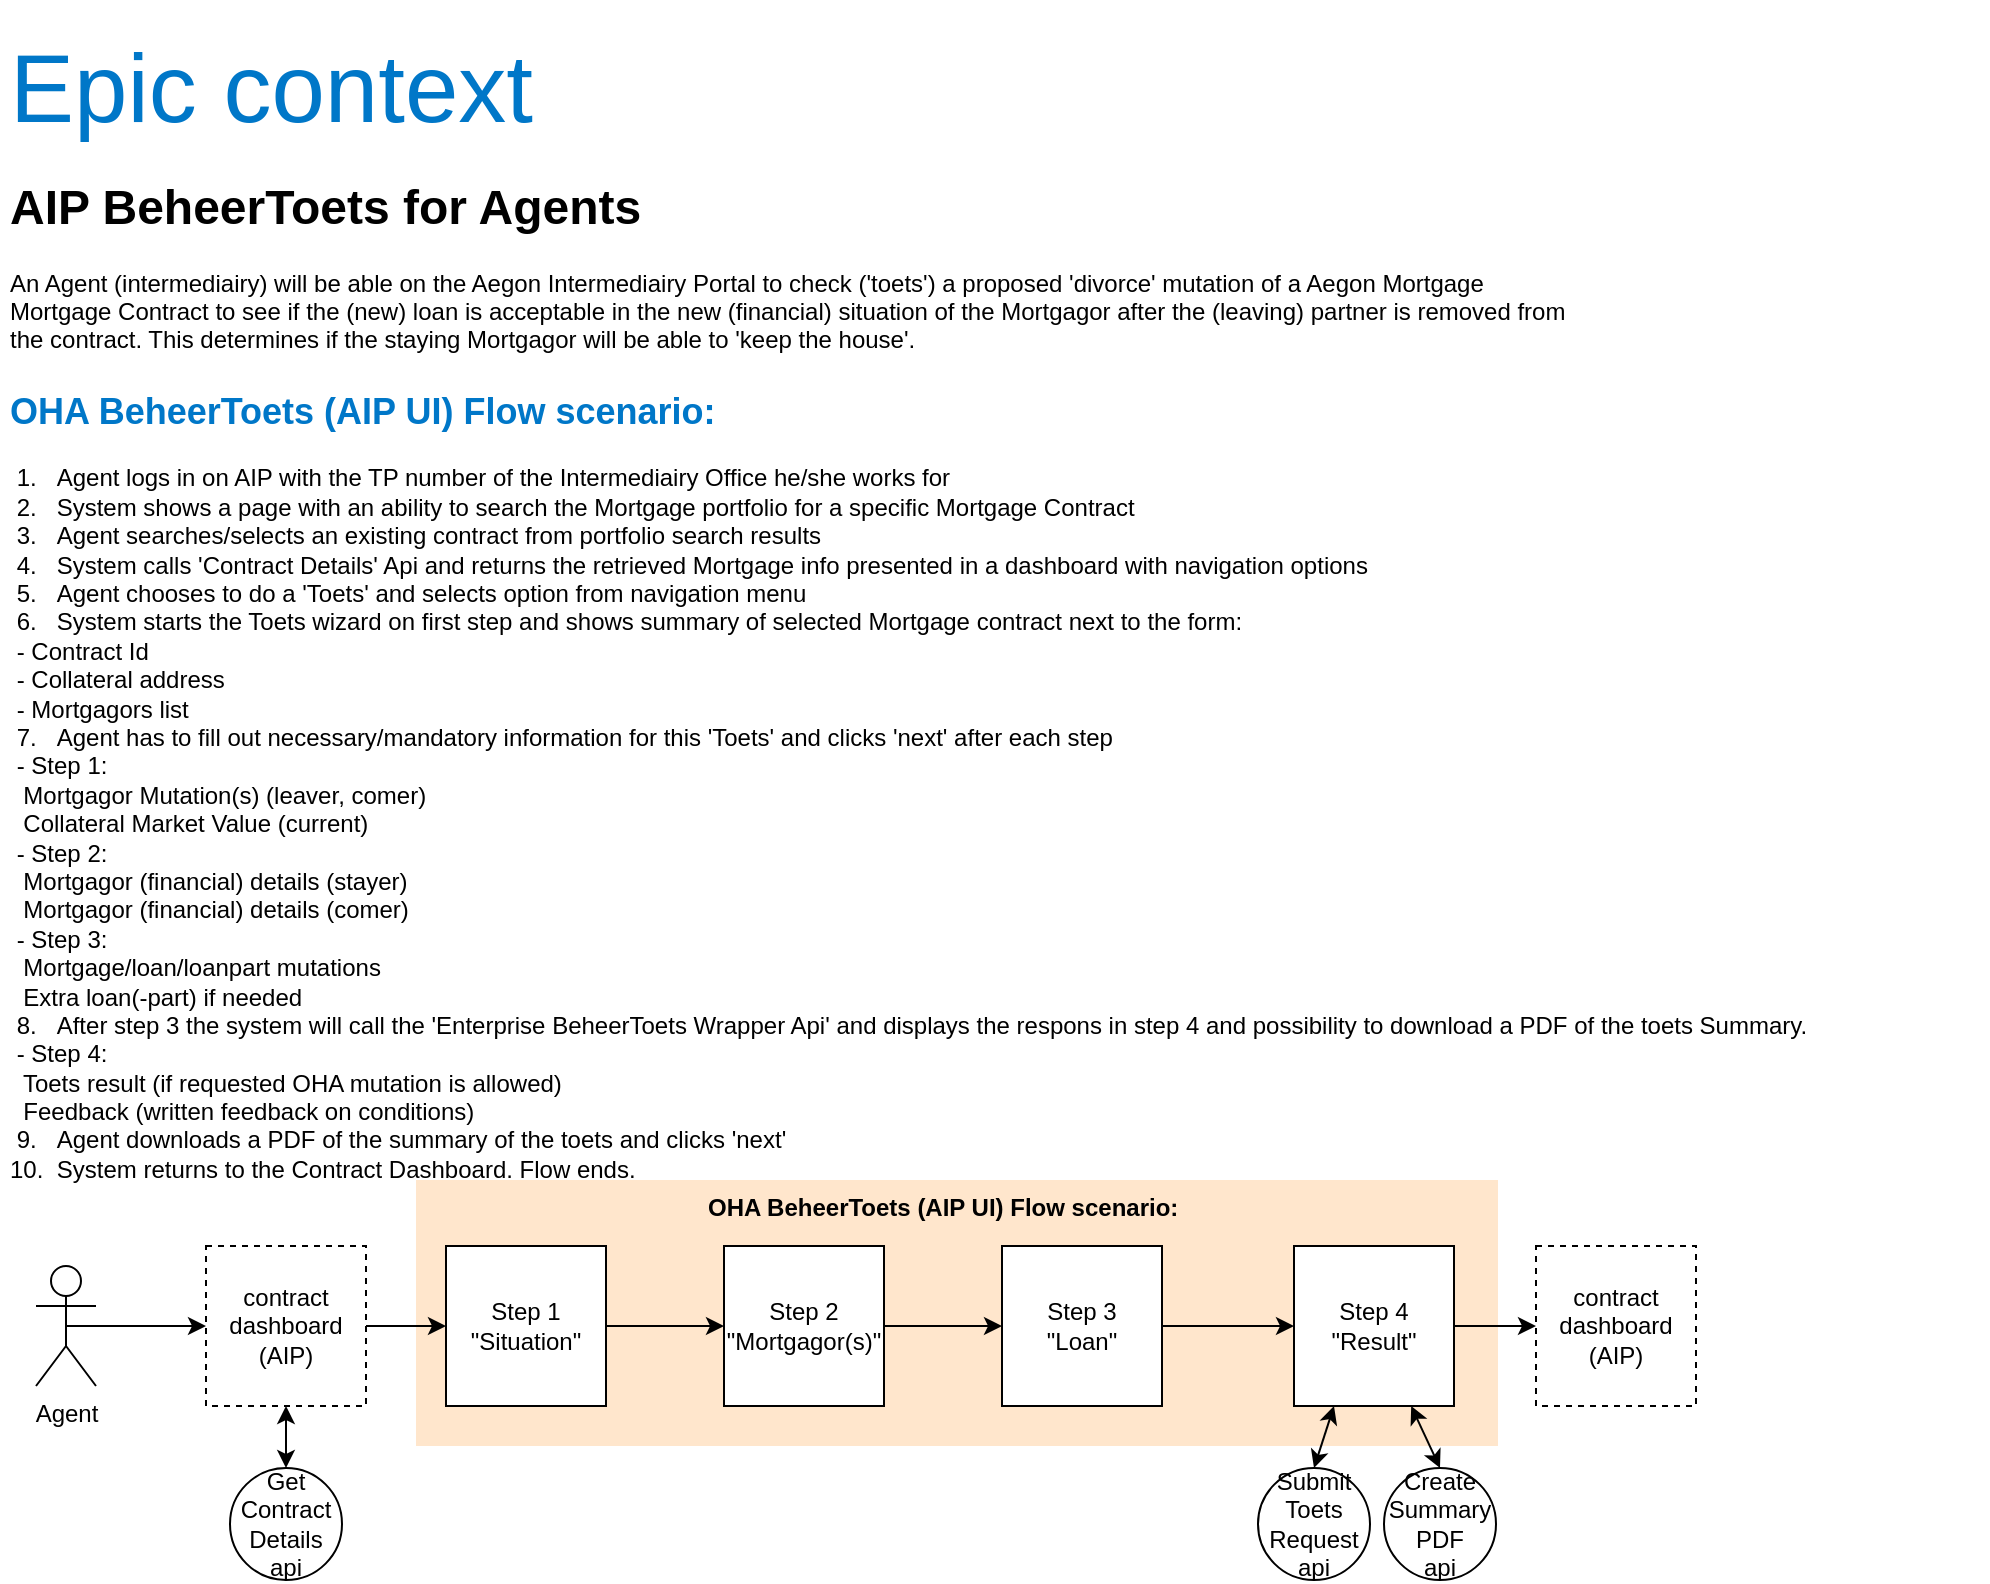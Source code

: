 <mxfile version="12.9.5" type="github" pages="6">
  <diagram id="o6DXPlxMXwV910LR9hnJ" name="Epic Context Toets">
    <mxGraphModel dx="1113" dy="695" grid="0" gridSize="10" guides="1" tooltips="1" connect="1" arrows="1" fold="1" page="1" pageScale="1" pageWidth="1169" pageHeight="827" math="0" shadow="0">
      <root>
        <mxCell id="0" />
        <mxCell id="1" parent="0" />
        <mxCell id="xtY8qUKaFHS1ZsebeAdu-8" value="" style="whiteSpace=wrap;html=1;strokeColor=none;fillColor=#ffe6cc;" vertex="1" parent="1">
          <mxGeometry x="238" y="605" width="541" height="133" as="geometry" />
        </mxCell>
        <mxCell id="PGqh1YuijZFweoPhQiLg-2" value="&lt;h1 style=&quot;white-space: nowrap&quot;&gt;&lt;font color=&quot;#0077c8&quot; style=&quot;font-weight: normal ; font-size: 48px&quot;&gt;Epic context&lt;/font&gt;&lt;/h1&gt;&lt;h1&gt;AIP BeheerToets for Agents&lt;/h1&gt;&lt;p&gt;An Agent (intermediairy) will be able on the Aegon Intermediairy Portal to check (&#39;toets&#39;) a proposed &#39;divorce&#39; mutation of a Aegon Mortgage Mortgage Contract to see if the (new) loan is acceptable in the new (financial) situation of the Mortgagor after the (leaving) partner is removed from the contract. This determines if the staying Mortgagor will be able to &#39;keep the house&#39;.&lt;/p&gt;" style="text;html=1;strokeColor=none;fillColor=none;spacing=5;spacingTop=-20;whiteSpace=wrap;overflow=hidden;rounded=0;" parent="1" vertex="1">
          <mxGeometry x="30" y="25" width="790" height="181" as="geometry" />
        </mxCell>
        <mxCell id="P5jHssNGDo8xFewVTdFS-1" value="&lt;p&gt;&lt;/p&gt;&lt;h2&gt;&lt;font color=&quot;#0077c8&quot;&gt;OHA BeheerToets (AIP UI) Flow scenario:&lt;/font&gt;&lt;/h2&gt;&amp;nbsp;1.&amp;nbsp; &amp;nbsp;Agent logs in on AIP with the TP number of the Intermediairy Office he/she works for&lt;br&gt;&amp;nbsp;2.&amp;nbsp; &amp;nbsp;System shows a page with an ability to search the Mortgage portfolio for a specific Mortgage Contract&lt;br&gt;&amp;nbsp;3.&amp;nbsp; &amp;nbsp;Agent searches/selects an existing contract from portfolio search results&lt;br&gt;&amp;nbsp;4.&amp;nbsp; &amp;nbsp;System calls &#39;Contract Details&#39; Api and returns the retrieved Mortgage info presented in a dashboard with navigation options&lt;br&gt;&amp;nbsp;5.&amp;nbsp; &amp;nbsp;Agent chooses to do a &#39;Toets&#39; and selects option from navigation menu&lt;br&gt;&amp;nbsp;6.&amp;nbsp; &amp;nbsp;System starts the Toets wizard on first step and shows summary of selected Mortgage contract next to the form:&lt;br&gt;&lt;span style=&quot;white-space: pre&quot;&gt;	&lt;/span&gt;- Contract Id&lt;br&gt;&lt;span style=&quot;white-space: pre&quot;&gt;	&lt;/span&gt;- Collateral address&lt;br&gt;&lt;span style=&quot;white-space: pre&quot;&gt;	&lt;/span&gt;- Mortgagors list&lt;br&gt;&amp;nbsp;7.&amp;nbsp; &amp;nbsp;Agent has to fill out necessary/mandatory information for this &#39;Toets&#39; and clicks &#39;next&#39; after each step&lt;br&gt;&lt;span style=&quot;white-space: pre&quot;&gt;	&lt;/span&gt;- Step 1:&lt;br&gt;&lt;span style=&quot;white-space: pre&quot;&gt;		&lt;/span&gt;Mortgagor Mutation(s) (leaver, comer)&lt;br&gt;&lt;span style=&quot;white-space: pre&quot;&gt;		&lt;/span&gt;Collateral Market Value (current)&lt;br&gt;&lt;span style=&quot;white-space: pre&quot;&gt;	&lt;/span&gt;- Step 2:&lt;br&gt;&lt;span style=&quot;white-space: pre&quot;&gt;		&lt;/span&gt;Mortgagor (financial) details (stayer)&lt;br&gt;&lt;span style=&quot;white-space: pre&quot;&gt;		&lt;/span&gt;Mortgagor (financial) details (comer)&lt;br&gt;&lt;span style=&quot;white-space: pre&quot;&gt;	&lt;/span&gt;- Step 3:&lt;br&gt;&lt;span style=&quot;white-space: pre&quot;&gt;		&lt;/span&gt;Mortgage/loan/loanpart mutations&lt;br&gt;&lt;span style=&quot;white-space: pre&quot;&gt;		&lt;/span&gt;Extra loan(-part) if needed&lt;br&gt;&amp;nbsp;8.&amp;nbsp; &amp;nbsp;After step 3 the system will call the &#39;Enterprise BeheerToets Wrapper Api&#39; and displays the respons in step 4 and possibility to download a PDF of the toets Summary.&lt;br&gt;&lt;span style=&quot;white-space: pre&quot;&gt;	&lt;/span&gt;- Step 4:&lt;br&gt;&lt;span style=&quot;white-space: pre&quot;&gt;		&lt;/span&gt;Toets result (if requested OHA mutation is allowed)&lt;br&gt;&lt;span style=&quot;white-space: pre&quot;&gt;		&lt;/span&gt;Feedback (written feedback on conditions)&lt;br&gt;&amp;nbsp;9.&amp;nbsp; &amp;nbsp;Agent downloads a PDF of the summary of the toets and clicks &#39;next&#39;&lt;br&gt;10.&amp;nbsp; System returns to the Contract Dashboard. Flow ends.&lt;p&gt;&lt;/p&gt;" style="text;html=1;strokeColor=none;fillColor=none;spacing=5;spacingTop=-20;whiteSpace=wrap;overflow=hidden;rounded=0;" vertex="1" parent="1">
          <mxGeometry x="30" y="206" width="994" height="428" as="geometry" />
        </mxCell>
        <mxCell id="xtY8qUKaFHS1ZsebeAdu-5" style="edgeStyle=orthogonalEdgeStyle;rounded=0;orthogonalLoop=1;jettySize=auto;html=1;exitX=1;exitY=0.5;exitDx=0;exitDy=0;entryX=0;entryY=0.5;entryDx=0;entryDy=0;" edge="1" parent="1" source="xtY8qUKaFHS1ZsebeAdu-1" target="xtY8qUKaFHS1ZsebeAdu-2">
          <mxGeometry relative="1" as="geometry" />
        </mxCell>
        <mxCell id="xtY8qUKaFHS1ZsebeAdu-1" value="Step 1&lt;br&gt;&quot;Situation&quot;" style="whiteSpace=wrap;html=1;aspect=fixed;" vertex="1" parent="1">
          <mxGeometry x="253" y="638" width="80" height="80" as="geometry" />
        </mxCell>
        <mxCell id="xtY8qUKaFHS1ZsebeAdu-6" style="edgeStyle=orthogonalEdgeStyle;rounded=0;orthogonalLoop=1;jettySize=auto;html=1;exitX=1;exitY=0.5;exitDx=0;exitDy=0;entryX=0;entryY=0.5;entryDx=0;entryDy=0;" edge="1" parent="1" source="xtY8qUKaFHS1ZsebeAdu-2" target="xtY8qUKaFHS1ZsebeAdu-3">
          <mxGeometry relative="1" as="geometry" />
        </mxCell>
        <mxCell id="xtY8qUKaFHS1ZsebeAdu-2" value="Step 2&lt;br&gt;&quot;Mortgagor(s)&quot;" style="whiteSpace=wrap;html=1;aspect=fixed;" vertex="1" parent="1">
          <mxGeometry x="392" y="638" width="80" height="80" as="geometry" />
        </mxCell>
        <mxCell id="xtY8qUKaFHS1ZsebeAdu-7" style="edgeStyle=orthogonalEdgeStyle;rounded=0;orthogonalLoop=1;jettySize=auto;html=1;exitX=1;exitY=0.5;exitDx=0;exitDy=0;entryX=0;entryY=0.5;entryDx=0;entryDy=0;" edge="1" parent="1" source="xtY8qUKaFHS1ZsebeAdu-3" target="xtY8qUKaFHS1ZsebeAdu-4">
          <mxGeometry relative="1" as="geometry" />
        </mxCell>
        <mxCell id="xtY8qUKaFHS1ZsebeAdu-3" value="Step 3&lt;br&gt;&quot;Loan&quot;" style="whiteSpace=wrap;html=1;aspect=fixed;" vertex="1" parent="1">
          <mxGeometry x="531" y="638" width="80" height="80" as="geometry" />
        </mxCell>
        <mxCell id="xtY8qUKaFHS1ZsebeAdu-13" style="edgeStyle=none;rounded=0;orthogonalLoop=1;jettySize=auto;html=1;exitX=0.25;exitY=1;exitDx=0;exitDy=0;entryX=0.5;entryY=0;entryDx=0;entryDy=0;startArrow=classic;startFill=1;" edge="1" parent="1" source="xtY8qUKaFHS1ZsebeAdu-4" target="xtY8qUKaFHS1ZsebeAdu-10">
          <mxGeometry relative="1" as="geometry" />
        </mxCell>
        <mxCell id="xtY8qUKaFHS1ZsebeAdu-18" style="edgeStyle=none;rounded=0;orthogonalLoop=1;jettySize=auto;html=1;exitX=1;exitY=0.5;exitDx=0;exitDy=0;startArrow=none;startFill=0;" edge="1" parent="1" source="xtY8qUKaFHS1ZsebeAdu-4" target="xtY8qUKaFHS1ZsebeAdu-16">
          <mxGeometry relative="1" as="geometry" />
        </mxCell>
        <mxCell id="xtY8qUKaFHS1ZsebeAdu-4" value="Step 4&lt;br&gt;&quot;Result&quot;" style="whiteSpace=wrap;html=1;aspect=fixed;" vertex="1" parent="1">
          <mxGeometry x="677" y="638" width="80" height="80" as="geometry" />
        </mxCell>
        <mxCell id="xtY8qUKaFHS1ZsebeAdu-10" value="Submit&lt;br&gt;Toets&lt;br&gt;Request&lt;br&gt;api" style="ellipse;whiteSpace=wrap;html=1;aspect=fixed;" vertex="1" parent="1">
          <mxGeometry x="659" y="749.0" width="56" height="56" as="geometry" />
        </mxCell>
        <mxCell id="xtY8qUKaFHS1ZsebeAdu-14" style="edgeStyle=none;rounded=0;orthogonalLoop=1;jettySize=auto;html=1;exitX=0.5;exitY=0;exitDx=0;exitDy=0;startArrow=classic;startFill=1;" edge="1" parent="1" source="xtY8qUKaFHS1ZsebeAdu-12" target="xtY8qUKaFHS1ZsebeAdu-4">
          <mxGeometry relative="1" as="geometry" />
        </mxCell>
        <mxCell id="xtY8qUKaFHS1ZsebeAdu-12" value="Create&lt;br&gt;Summary&lt;br&gt;PDF&lt;br&gt;api" style="ellipse;whiteSpace=wrap;html=1;aspect=fixed;" vertex="1" parent="1">
          <mxGeometry x="722" y="749.0" width="56" height="56" as="geometry" />
        </mxCell>
        <mxCell id="xtY8qUKaFHS1ZsebeAdu-17" style="edgeStyle=none;rounded=0;orthogonalLoop=1;jettySize=auto;html=1;exitX=1;exitY=0.5;exitDx=0;exitDy=0;startArrow=none;startFill=0;" edge="1" parent="1" source="xtY8qUKaFHS1ZsebeAdu-15" target="xtY8qUKaFHS1ZsebeAdu-1">
          <mxGeometry relative="1" as="geometry" />
        </mxCell>
        <mxCell id="xtY8qUKaFHS1ZsebeAdu-20" style="edgeStyle=none;rounded=0;orthogonalLoop=1;jettySize=auto;html=1;exitX=0.5;exitY=1;exitDx=0;exitDy=0;entryX=0.5;entryY=0;entryDx=0;entryDy=0;startArrow=classic;startFill=1;" edge="1" parent="1" source="xtY8qUKaFHS1ZsebeAdu-15" target="xtY8qUKaFHS1ZsebeAdu-19">
          <mxGeometry relative="1" as="geometry" />
        </mxCell>
        <mxCell id="xtY8qUKaFHS1ZsebeAdu-15" value="contract&lt;br&gt;dashboard&lt;br&gt;(AIP)" style="whiteSpace=wrap;html=1;aspect=fixed;dashed=1;" vertex="1" parent="1">
          <mxGeometry x="133" y="638" width="80" height="80" as="geometry" />
        </mxCell>
        <mxCell id="xtY8qUKaFHS1ZsebeAdu-16" value="contract&lt;br&gt;dashboard&lt;br&gt;(AIP)" style="whiteSpace=wrap;html=1;aspect=fixed;dashed=1;" vertex="1" parent="1">
          <mxGeometry x="798" y="638" width="80" height="80" as="geometry" />
        </mxCell>
        <mxCell id="xtY8qUKaFHS1ZsebeAdu-19" value="Get&lt;br&gt;Contract&lt;br&gt;Details&lt;br&gt;api" style="ellipse;whiteSpace=wrap;html=1;aspect=fixed;" vertex="1" parent="1">
          <mxGeometry x="145" y="749" width="56" height="56" as="geometry" />
        </mxCell>
        <mxCell id="xtY8qUKaFHS1ZsebeAdu-22" value="&lt;b&gt;OHA BeheerToets (AIP UI) Flow scenario:&lt;/b&gt;" style="text;html=1;" vertex="1" parent="1">
          <mxGeometry x="381.998" y="605.002" width="243" height="28" as="geometry" />
        </mxCell>
        <mxCell id="xtY8qUKaFHS1ZsebeAdu-25" style="edgeStyle=none;rounded=0;orthogonalLoop=1;jettySize=auto;html=1;exitX=0.5;exitY=0.5;exitDx=0;exitDy=0;exitPerimeter=0;entryX=0;entryY=0.5;entryDx=0;entryDy=0;startArrow=none;startFill=0;" edge="1" parent="1" source="xtY8qUKaFHS1ZsebeAdu-24" target="xtY8qUKaFHS1ZsebeAdu-15">
          <mxGeometry relative="1" as="geometry" />
        </mxCell>
        <mxCell id="xtY8qUKaFHS1ZsebeAdu-24" value="Agent" style="shape=umlActor;verticalLabelPosition=bottom;labelBackgroundColor=#ffffff;verticalAlign=top;html=1;outlineConnect=0;" vertex="1" parent="1">
          <mxGeometry x="48" y="648" width="30" height="60" as="geometry" />
        </mxCell>
      </root>
    </mxGraphModel>
  </diagram>
  <diagram name="Epic Context BX" id="DSy3QqIJWJwCsPCJKM30">
    <mxGraphModel dx="946" dy="591" grid="0" gridSize="10" guides="1" tooltips="1" connect="1" arrows="1" fold="1" page="1" pageScale="1" pageWidth="1169" pageHeight="827" math="0" shadow="0">
      <root>
        <mxCell id="RMUCeAg36CDSYGvV_Tc--0" />
        <mxCell id="RMUCeAg36CDSYGvV_Tc--1" parent="RMUCeAg36CDSYGvV_Tc--0" />
        <mxCell id="RMUCeAg36CDSYGvV_Tc--2" value="&lt;h1 style=&quot;white-space: nowrap&quot;&gt;&lt;font color=&quot;#0077c8&quot; style=&quot;font-weight: normal ; font-size: 48px&quot;&gt;Epic context&lt;/font&gt;&lt;/h1&gt;&lt;h1&gt;AIP BeheerToets for Agents&lt;/h1&gt;&lt;p&gt;An agent is able on the Aegon Intermediair to simulate a proposed &#39;divorce&#39; mutation of a Aegon Mortgage Contract to see if it is possible in the (financial) conditions of the Mortgagor after the partner is removed from the contract. The &#39;stayer&#39; normally wants to keep the house after a divorce.&lt;/p&gt;" style="text;html=1;strokeColor=none;fillColor=none;spacing=5;spacingTop=-20;whiteSpace=wrap;overflow=hidden;rounded=0;" vertex="1" parent="RMUCeAg36CDSYGvV_Tc--1">
          <mxGeometry x="30" y="25" width="790" height="160" as="geometry" />
        </mxCell>
        <mxCell id="9DtAIOu2raZw1et8jN-O-0" value="&lt;p&gt;&lt;h2&gt;&lt;font color=&quot;#0077c8&quot;&gt;Handle &#39;HDN BX Mutation Request OHA&#39; Service Flow scenario:&lt;/font&gt;&lt;/h2&gt;1. Customer (Mortgagor) walks in a TP (Advisor/Intermediairy) Office and tells an Agent that he/she is going through a divorce process and one of them needs to be written &#39;off&#39; the mortgage deed (contract).&lt;br&gt;2. Agent checks if his office is indeed the &#39;managing TP&#39; of this contract (the tp number of his office should be listed on the contract as role &#39;managing tp&#39;) and retieves the &#39;dossier&#39; from his own system. It turns out that customer has an Aegon Mortgage (surprise)&lt;br&gt;3. Agent wants to see the most actual data of the Mortgage Contract and chooses to update the Mortgage&lt;br&gt;4. The Advisor software suite (or an integration with the Adviespakket like &#39;Faster Forwards Elements&#39;) sends out an Information Request message (HDN IA) to the Mortgagee company (Aegon). Aegon will respond with either the requested information in an IX message or sends an SX when the response could not be produced.&lt;br&gt;5. Agent has now updated Mortgage info and collects all necessary additional data and documents and creates his &#39;Financial Advise&#39; (Wishlist of potential Contract Mutations) in their own software (&#39;Adviespakket&#39;)&lt;br&gt;6. [optional] As the Agent has the needed financial and collateral information he/she can perform a so called &#39;ToetsVerzoek&#39; to ask the Mortgagee (Lender/Aegon) if in the future situation (after divorce) the mortgagor will be able to continue the mortgage on his/her own.&lt;br&gt;[optional] Internal Aegon HDN Service will call a [Enterprise BeheerToets OHA Wrapper Api (Thin Wrapper)] and this enhances the request with actual contract data [&#39;Contract Details API&#39;] and &#39;maps&#39; the request to an internal toets service [Enterprise Toets Api (Wrapper)]&lt;br&gt;7. [optional] System will respond with Toets Results (Uitslag) in an HDN message type [to be determined] If the result looks &#39;hopeful&#39; the TP can continue his/her proces to request an OHA. Otherwise the TP can redesign the proposal and do the Toets again or give the Mortgagor advise how to improve or change the situation (in the near future). Worst case the house needs to be sold to cover for the divorce division of goods.&lt;br&gt;8. The Agent prepares a wishlist (&#39;change recipe&#39;) of all necessary changes to the existing Loan (with/without NHG loanparts) and if needed reqyuests additional loan (maximum based on current collateral value) if needed to cover divorce costs and settlement with other party.&lt;br&gt;9. The system (or integration), now called &#39;sender&#39; maps the wishlist (&#39;change recipe&#39;), the changed current loan (omzetten/oversluiten bestaande lening) and the new/extra loan (verhogen/if applicable) to a proper HDN message type BX: MutationRequest OHA (BeheerVerzoek: MutatieVerzoek Ontslag Hoofdelijke Aansprakelijkheid) and sends it over the HDN network to the Mortgagee (Aegon).&lt;br&gt;10. Aegon software will read the incoming message (HDN BX OHA) from the queue and uses an internal service to handle the message [Enterprise Handle HDN BX Message (Java) WebService (Logic)] this logic could be a module or part of a (existing) service composition and will perform an INTAKE. NOTE: The most preferred way for me to model this INTAKE is using workflow and/or business process software, business and decison rules and flow logic in Appian. For now/mvp we can start with logic inside a service but that is not optimal/not preferablein the long run as this INTAKE process can be complicated, combines a lot of sources/apis, rules etc and must be reused (or generic) for all Mutations.... more about this later.&lt;br&gt;a. check rules: (technical)Validations &amp;amp; Business rules, safe sender etc. (-&amp;gt; TBD)&lt;br&gt;b. check authorization &amp;amp; access: is sender &#39;allowed&#39; to request mutation for this contract (ie: &#39;managing tp&#39;) - Is the contract in the portfolio? [Enterprise Check Authorization Api (Thin &#39;Contract Details / Portfolio&#39; Wrapper)]&lt;br&gt;c. check IsContractMutationServiceOHA available?: checks (set of rules) if the backoffice (automated) business process is available to handle requests and if there are no &#39;locks&#39; on the contract (like &#39;speciaal beheer&#39; or other mutations in progress) [-&amp;gt; TBD]&amp;nbsp;&lt;br&gt;d. check if the TP requested an IX for this contract recently (ie. in the last few hours before requesting either a toetsverzoek of a MutationRequest) -&amp;gt; So the TP bases his/her advise on the latest information. [Enterprise Check IX Api (Wrapper)]&lt;br&gt;11. If all checks pass and the Aegon HDN BX service is able to map and SUBMIT (&#39;synchronously&#39; so waiting for the result of its execution) the incoming Mutation Request message (HDN BX OHA) to an internal Aegon service [Enterprise Submit &#39;Mutation Request OHA&#39; Flow Api] to handle the request, we will send a proper HDN response to communicate that the request is passed to a business process for further processing (SX ontvangen/in behandeling) or if (some) checks fail a proper alternative response message will be returned with more detailed feedback on the errors (SX niet te verwerken). After the TP corrects the errors he/she can try again.&lt;br&gt;12. During the SUBMIT sequence the [Enterprise Submit &#39;Mutation Request OHA&#39; Flow Api] has to perform a few tasks after which it will return a succes or a failure to the &#39;waiting&#39; HDN BX service:&lt;br&gt;a. It first creates a PDF of the Mutation Request OHA [Enterprise Create &#39;Mutation Request OHA&#39; PDF Api (GOM Wrapper)] --&amp;gt; PDF as bytestring&lt;br&gt;b. Then it wil use this PDF and uploads it to a designated GIM/C4L S3 bucket and --&amp;gt; gets a signed S3 download url/link to the pdf file&amp;nbsp;&lt;br&gt;c. Then it uses the information of the request (&#39;MutationRequestDatastructure&#39;) and the PDF signed S3 download link to SUBMIT a request to the Aegon internal GIM API and thus sending it to C4L using the correct routing params. [Enterprise Send &#39;Mutation Request OHA&#39; to C4L Api (GIM Wrapper)]&lt;br&gt;d. If (some of) it fails in any of the steps it will return a detailed!! error to the waiting HDN BX Service otherwise a succes so the HDN module can send a SX out to let the TP know the business process has started succesfully.&lt;/p&gt;" style="text;html=1;strokeColor=none;fillColor=none;spacing=5;spacingTop=-20;whiteSpace=wrap;overflow=hidden;rounded=0;" vertex="1" parent="RMUCeAg36CDSYGvV_Tc--1">
          <mxGeometry x="22" y="201" width="761" height="745" as="geometry" />
        </mxCell>
      </root>
    </mxGraphModel>
  </diagram>
  <diagram id="n4bLaYYPYYHQxXJXHJK1" name="BEAM: Capabilities">
    <mxGraphModel dx="946" dy="591" grid="0" gridSize="10" guides="1" tooltips="1" connect="1" arrows="1" fold="1" page="1" pageScale="1" pageWidth="1169" pageHeight="827" math="0" shadow="0">
      <root>
        <mxCell id="iNT4ub1sUhXxT888dL8U-0" />
        <mxCell id="iNT4ub1sUhXxT888dL8U-1" parent="iNT4ub1sUhXxT888dL8U-0" />
        <mxCell id="ocUDhnXma7qn7Cwz_piR-0" value="" style="group" parent="iNT4ub1sUhXxT888dL8U-1" vertex="1" connectable="0">
          <mxGeometry x="30" y="185" width="1110" height="610" as="geometry" />
        </mxCell>
        <mxCell id="zFs1RbrcNEOhVqBjjlSq-1" value="&lt;div style=&quot;font-size: 14px&quot;&gt;&lt;font style=&quot;font-size: 14px&quot;&gt;&amp;nbsp; &amp;nbsp; Communication&lt;/font&gt;&lt;/div&gt;&lt;span style=&quot;font-size: 14px&quot;&gt;&lt;div&gt;&lt;font style=&quot;font-size: 14px&quot;&gt;&amp;nbsp; &amp;nbsp; channels&lt;/font&gt;&lt;/div&gt;&lt;/span&gt;" style="rounded=1;whiteSpace=wrap;html=1;strokeColor=none;fillColor=#D9D9D9;fontSize=11;verticalAlign=middle;align=left;fontColor=#999999;fontStyle=1" parent="ocUDhnXma7qn7Cwz_piR-0" vertex="1">
          <mxGeometry y="89" width="740" height="75" as="geometry" />
        </mxCell>
        <mxCell id="zFs1RbrcNEOhVqBjjlSq-0" value="&lt;div style=&quot;font-size: 14px&quot;&gt;&lt;font&gt;&amp;nbsp; &amp;nbsp;Stakeholders&lt;/font&gt;&lt;/div&gt;" style="rounded=1;whiteSpace=wrap;html=1;strokeColor=none;fillColor=#D9D9D9;fontSize=11;verticalAlign=middle;align=left;fontColor=#999999;fontStyle=1" parent="ocUDhnXma7qn7Cwz_piR-0" vertex="1">
          <mxGeometry width="1110" height="75" as="geometry" />
        </mxCell>
        <mxCell id="zFs1RbrcNEOhVqBjjlSq-2" value="&lt;div style=&quot;font-size: 14px&quot;&gt;&lt;font&gt;Data&amp;nbsp; &amp;nbsp;&lt;/font&gt;&lt;/div&gt;&lt;div style=&quot;font-size: 14px&quot;&gt;&lt;font&gt;Channels&amp;nbsp; &amp;nbsp;&lt;/font&gt;&lt;/div&gt;&lt;div style=&quot;font-size: 14px&quot;&gt;&lt;font&gt;Inbound&amp;nbsp; &amp;nbsp;&lt;/font&gt;&lt;/div&gt;" style="rounded=1;whiteSpace=wrap;html=1;strokeColor=none;fillColor=#D9D9D9;fontSize=11;verticalAlign=middle;align=right;fontColor=#999999;fontStyle=1" parent="ocUDhnXma7qn7Cwz_piR-0" vertex="1">
          <mxGeometry x="750" y="89" width="360" height="75" as="geometry" />
        </mxCell>
        <mxCell id="zFs1RbrcNEOhVqBjjlSq-3" value="&lt;div style=&quot;font-size: 14px&quot;&gt;&lt;font style=&quot;font-size: 14px&quot;&gt;&amp;nbsp; &amp;nbsp; Distribution /&lt;/font&gt;&lt;/div&gt;&lt;span style=&quot;font-size: 14px&quot;&gt;&lt;div&gt;&lt;font style=&quot;font-size: 14px&quot;&gt;&amp;nbsp; &amp;nbsp; Access&lt;/font&gt;&lt;/div&gt;&lt;/span&gt;" style="rounded=1;whiteSpace=wrap;html=1;strokeColor=none;fillColor=#D9D9D9;fontSize=11;verticalAlign=middle;align=left;fontColor=#999999;fontStyle=1" parent="ocUDhnXma7qn7Cwz_piR-0" vertex="1">
          <mxGeometry y="178" width="1110" height="75" as="geometry" />
        </mxCell>
        <mxCell id="zFs1RbrcNEOhVqBjjlSq-4" value="&lt;div style=&quot;font-size: 14px&quot;&gt;&lt;font&gt;&amp;nbsp; &amp;nbsp;Products&lt;/font&gt;&lt;/div&gt;" style="rounded=1;whiteSpace=wrap;html=1;strokeColor=none;fillColor=#D9D9D9;fontSize=11;verticalAlign=middle;align=left;fontColor=#999999;fontStyle=1" parent="ocUDhnXma7qn7Cwz_piR-0" vertex="1">
          <mxGeometry y="448" width="1110" height="75" as="geometry" />
        </mxCell>
        <mxCell id="zFs1RbrcNEOhVqBjjlSq-5" value="&lt;div style=&quot;font-size: 14px&quot;&gt;&lt;font&gt;&amp;nbsp; &amp;nbsp;Supporting&lt;/font&gt;&lt;/div&gt;&lt;div style=&quot;font-size: 14px&quot;&gt;&lt;font&gt;&amp;nbsp; &amp;nbsp;Business&lt;/font&gt;&lt;/div&gt;" style="rounded=1;whiteSpace=wrap;html=1;strokeColor=none;fillColor=#D9D9D9;fontSize=11;verticalAlign=middle;align=left;fontColor=#999999;fontStyle=1" parent="ocUDhnXma7qn7Cwz_piR-0" vertex="1">
          <mxGeometry y="535" width="1110" height="75" as="geometry" />
        </mxCell>
        <mxCell id="zFs1RbrcNEOhVqBjjlSq-6" value="&lt;div style=&quot;font-size: 14px&quot;&gt;&lt;font&gt;&amp;nbsp; &amp;nbsp;Customer&lt;/font&gt;&lt;/div&gt;&lt;div style=&quot;font-size: 14px&quot;&gt;&lt;font&gt;&amp;nbsp; &amp;nbsp;Service&lt;/font&gt;&lt;/div&gt;&lt;div style=&quot;font-size: 14px&quot;&gt;&lt;font&gt;&amp;nbsp; &amp;nbsp;Delivery&lt;/font&gt;&lt;/div&gt;" style="rounded=1;whiteSpace=wrap;html=1;strokeColor=none;fillColor=#D9D9D9;fontSize=11;verticalAlign=middle;align=left;fontColor=#999999;fontStyle=1" parent="ocUDhnXma7qn7Cwz_piR-0" vertex="1">
          <mxGeometry y="265" width="1110" height="96.5" as="geometry" />
        </mxCell>
        <mxCell id="zFs1RbrcNEOhVqBjjlSq-7" value="&lt;div style=&quot;font-size: 14px&quot;&gt;&lt;font&gt;&amp;nbsp; &amp;nbsp;Infomation&lt;/font&gt;&lt;/div&gt;&lt;div style=&quot;font-size: 14px&quot;&gt;&lt;font&gt;&amp;nbsp; &amp;nbsp;management&lt;/font&gt;&lt;/div&gt;" style="rounded=1;whiteSpace=wrap;html=1;strokeColor=none;fillColor=#D9D9D9;fontSize=11;verticalAlign=middle;align=left;fontColor=#999999;fontStyle=1" parent="ocUDhnXma7qn7Cwz_piR-0" vertex="1">
          <mxGeometry y="375" width="1110" height="60" as="geometry" />
        </mxCell>
        <mxCell id="94nX70nCfmIl-hpHcw-5-0" value="&lt;h1 style=&quot;white-space: nowrap&quot;&gt;&lt;font color=&quot;#0077c8&quot; style=&quot;font-weight: normal ; font-size: 48px&quot;&gt;Business EA Model: Target&lt;/font&gt;&lt;/h1&gt;&lt;h1&gt;Identification of capabilities in scope&lt;/h1&gt;&lt;p&gt;Lorem ipsum dolor sit amet, consectetur adipisicing elit, sed do eiusmod tempor incididunt ut labore et dolore magna aliqua.&lt;/p&gt;" style="text;html=1;strokeColor=none;fillColor=none;spacing=5;spacingTop=-20;whiteSpace=wrap;overflow=hidden;rounded=0;" parent="iNT4ub1sUhXxT888dL8U-1" vertex="1">
          <mxGeometry x="30" y="25" width="790" height="160" as="geometry" />
        </mxCell>
        <mxCell id="bDsFZaAfr9l65WHMBinO-1" value="&lt;div&gt;&lt;font color=&quot;#0077c8&quot;&gt;&lt;span style=&quot;font-size: 10px ; font-weight: 400&quot;&gt;&amp;nbsp; &amp;nbsp;Consumer&lt;/span&gt;&lt;/font&gt;&lt;/div&gt;" style="rounded=1;whiteSpace=wrap;html=1;fontSize=11;verticalAlign=top;align=left;fontStyle=1;strokeColor=none;" parent="iNT4ub1sUhXxT888dL8U-1" vertex="1">
          <mxGeometry x="160" y="187.5" width="360" height="70" as="geometry" />
        </mxCell>
        <mxCell id="bDsFZaAfr9l65WHMBinO-3" value="&lt;div&gt;&lt;font color=&quot;#0077c8&quot;&gt;&lt;span style=&quot;font-size: 10px ; font-weight: 400&quot;&gt;&amp;nbsp;Shareholder&lt;/span&gt;&lt;/font&gt;&lt;/div&gt;" style="rounded=1;whiteSpace=wrap;html=1;fontSize=11;verticalAlign=top;align=left;fontStyle=1;strokeColor=none;" parent="iNT4ub1sUhXxT888dL8U-1" vertex="1">
          <mxGeometry x="910" y="187.5" width="80" height="70" as="geometry" />
        </mxCell>
        <mxCell id="bDsFZaAfr9l65WHMBinO-4" value="&lt;div&gt;&lt;font color=&quot;#0077c8&quot;&gt;&lt;span style=&quot;font-size: 10px ; font-weight: 400&quot;&gt;&amp;nbsp;Regulator /&lt;/span&gt;&lt;/font&gt;&lt;/div&gt;&lt;div&gt;&lt;font color=&quot;#0077c8&quot;&gt;&lt;span style=&quot;font-size: 10px ; font-weight: 400&quot;&gt;&amp;nbsp;Supervisor&lt;/span&gt;&lt;/font&gt;&lt;/div&gt;" style="rounded=1;whiteSpace=wrap;html=1;fontSize=11;verticalAlign=top;align=left;fontStyle=1;strokeColor=none;" parent="iNT4ub1sUhXxT888dL8U-1" vertex="1">
          <mxGeometry x="1000" y="187.5" width="80" height="70" as="geometry" />
        </mxCell>
        <mxCell id="bDsFZaAfr9l65WHMBinO-5" value="&lt;div&gt;&lt;font color=&quot;#0077c8&quot;&gt;&lt;span style=&quot;font-size: 10px ; font-weight: 400&quot;&gt;&amp;nbsp; &amp;nbsp;Business&lt;/span&gt;&lt;/font&gt;&lt;/div&gt;" style="rounded=1;whiteSpace=wrap;html=1;fontSize=11;verticalAlign=top;align=left;fontStyle=1;strokeColor=none;" parent="iNT4ub1sUhXxT888dL8U-1" vertex="1">
          <mxGeometry x="525" y="187.5" width="377" height="70" as="geometry" />
        </mxCell>
        <mxCell id="bDsFZaAfr9l65WHMBinO-6" value="&lt;div&gt;&lt;font color=&quot;#0077c8&quot;&gt;&lt;span style=&quot;font-size: 10px ; font-weight: 400&quot;&gt;Employee&lt;/span&gt;&lt;/font&gt;&lt;/div&gt;" style="rounded=1;whiteSpace=wrap;html=1;fontSize=11;verticalAlign=top;align=center;fontStyle=1;strokeColor=#000000;" parent="iNT4ub1sUhXxT888dL8U-1" vertex="1">
          <mxGeometry x="585" y="198.25" width="70" height="48.5" as="geometry" />
        </mxCell>
        <mxCell id="bDsFZaAfr9l65WHMBinO-8" value="&lt;div&gt;&lt;font color=&quot;#0077c8&quot;&gt;&lt;span style=&quot;font-size: 10px ; font-weight: 400&quot;&gt;SMB&lt;/span&gt;&lt;/font&gt;&lt;/div&gt;" style="rounded=1;whiteSpace=wrap;html=1;fontSize=11;verticalAlign=top;align=center;fontStyle=1;strokeColor=#000000;" parent="iNT4ub1sUhXxT888dL8U-1" vertex="1">
          <mxGeometry x="663" y="198.25" width="70" height="48.5" as="geometry" />
        </mxCell>
        <mxCell id="bDsFZaAfr9l65WHMBinO-9" value="&lt;div&gt;&lt;font color=&quot;#0077c8&quot;&gt;&lt;span style=&quot;font-size: 10px ; font-weight: 400&quot;&gt;Midmarket&lt;/span&gt;&lt;/font&gt;&lt;/div&gt;" style="rounded=1;whiteSpace=wrap;html=1;fontSize=11;verticalAlign=top;align=center;fontStyle=1;strokeColor=#000000;" parent="iNT4ub1sUhXxT888dL8U-1" vertex="1">
          <mxGeometry x="742" y="198.25" width="70" height="48.5" as="geometry" />
        </mxCell>
        <mxCell id="bDsFZaAfr9l65WHMBinO-10" value="&lt;div&gt;&lt;font color=&quot;#0077c8&quot;&gt;&lt;span style=&quot;font-size: 10px ; font-weight: 400&quot;&gt;Enterprise&lt;/span&gt;&lt;/font&gt;&lt;/div&gt;" style="rounded=1;whiteSpace=wrap;html=1;fontSize=11;verticalAlign=top;align=center;fontStyle=1;strokeColor=#000000;" parent="iNT4ub1sUhXxT888dL8U-1" vertex="1">
          <mxGeometry x="820" y="198.25" width="70" height="48.5" as="geometry" />
        </mxCell>
        <mxCell id="bDsFZaAfr9l65WHMBinO-11" value="&lt;div&gt;&lt;font color=&quot;#0077c8&quot;&gt;&lt;span style=&quot;font-size: 10px ; font-weight: 400&quot;&gt;&amp;nbsp; &amp;nbsp;Digital&lt;/span&gt;&lt;/font&gt;&lt;/div&gt;" style="rounded=1;whiteSpace=wrap;html=1;fontSize=11;verticalAlign=top;align=left;fontStyle=1;strokeColor=none;" parent="iNT4ub1sUhXxT888dL8U-1" vertex="1">
          <mxGeometry x="160" y="276.5" width="360" height="70" as="geometry" />
        </mxCell>
        <mxCell id="bDsFZaAfr9l65WHMBinO-12" value="&lt;div&gt;&lt;font color=&quot;#0077c8&quot;&gt;&lt;span style=&quot;font-size: 10px ; font-weight: 400&quot;&gt;&amp;nbsp; &amp;nbsp;Direct&lt;/span&gt;&lt;/font&gt;&lt;/div&gt;" style="rounded=1;whiteSpace=wrap;html=1;fontSize=11;verticalAlign=top;align=left;fontStyle=1;strokeColor=none;" parent="iNT4ub1sUhXxT888dL8U-1" vertex="1">
          <mxGeometry x="160" y="365.5" width="360" height="70" as="geometry" />
        </mxCell>
        <mxCell id="bDsFZaAfr9l65WHMBinO-13" value="&lt;div&gt;&lt;font color=&quot;#0077c8&quot;&gt;&lt;span style=&quot;font-size: 10px ; font-weight: 400&quot;&gt;&amp;nbsp; &amp;nbsp;Traditional&lt;/span&gt;&lt;/font&gt;&lt;/div&gt;" style="rounded=1;whiteSpace=wrap;html=1;fontSize=11;verticalAlign=top;align=left;fontStyle=1;strokeColor=none;" parent="iNT4ub1sUhXxT888dL8U-1" vertex="1">
          <mxGeometry x="525" y="276.5" width="241" height="70" as="geometry" />
        </mxCell>
        <mxCell id="bDsFZaAfr9l65WHMBinO-14" value="&lt;div&gt;&lt;font color=&quot;#0077c8&quot;&gt;&lt;span style=&quot;font-size: 10px ; font-weight: 400&quot;&gt;&amp;nbsp; &amp;nbsp;Indirect&lt;/span&gt;&lt;/font&gt;&lt;/div&gt;" style="rounded=1;whiteSpace=wrap;html=1;fontSize=11;verticalAlign=top;align=left;fontStyle=1;strokeColor=none;" parent="iNT4ub1sUhXxT888dL8U-1" vertex="1">
          <mxGeometry x="525" y="365.5" width="377" height="70" as="geometry" />
        </mxCell>
        <mxCell id="bDsFZaAfr9l65WHMBinO-19" value="" style="group" parent="iNT4ub1sUhXxT888dL8U-1" vertex="1" connectable="0">
          <mxGeometry x="585" y="377" width="305" height="48.5" as="geometry" />
        </mxCell>
        <mxCell id="bDsFZaAfr9l65WHMBinO-15" value="&lt;div&gt;&lt;font color=&quot;#0077c8&quot;&gt;&lt;span style=&quot;font-size: 10px ; font-weight: 400&quot;&gt;Agency&lt;/span&gt;&lt;/font&gt;&lt;/div&gt;" style="rounded=1;whiteSpace=wrap;html=1;fontSize=11;verticalAlign=top;align=center;fontStyle=1;strokeColor=#000000;" parent="bDsFZaAfr9l65WHMBinO-19" vertex="1">
          <mxGeometry width="70" height="48.5" as="geometry" />
        </mxCell>
        <mxCell id="bDsFZaAfr9l65WHMBinO-16" value="&lt;div&gt;&lt;font color=&quot;#0077c8&quot;&gt;&lt;span style=&quot;font-size: 10px ; font-weight: 400&quot;&gt;Brokerage&lt;/span&gt;&lt;/font&gt;&lt;/div&gt;" style="rounded=1;whiteSpace=wrap;html=1;fontSize=11;verticalAlign=top;align=center;fontStyle=1;strokeColor=#000000;" parent="bDsFZaAfr9l65WHMBinO-19" vertex="1">
          <mxGeometry x="78" width="70" height="48.5" as="geometry" />
        </mxCell>
        <mxCell id="bDsFZaAfr9l65WHMBinO-17" value="&lt;div&gt;&lt;font color=&quot;#0077c8&quot;&gt;&lt;span style=&quot;font-size: 10px ; font-weight: 400&quot;&gt;Bank&lt;/span&gt;&lt;/font&gt;&lt;/div&gt;&lt;div&gt;&lt;font color=&quot;#0077c8&quot;&gt;&lt;span style=&quot;font-size: 10px ; font-weight: 400&quot;&gt;Insurance&lt;/span&gt;&lt;/font&gt;&lt;/div&gt;&lt;div&gt;&lt;font color=&quot;#0077c8&quot;&gt;&lt;span style=&quot;font-size: 10px ; font-weight: 400&quot;&gt;model&lt;/span&gt;&lt;/font&gt;&lt;/div&gt;" style="rounded=1;whiteSpace=wrap;html=1;fontSize=11;verticalAlign=top;align=center;fontStyle=1;strokeColor=#000000;" parent="bDsFZaAfr9l65WHMBinO-19" vertex="1">
          <mxGeometry x="157" width="70" height="48.5" as="geometry" />
        </mxCell>
        <mxCell id="bDsFZaAfr9l65WHMBinO-18" value="&lt;div&gt;&lt;font color=&quot;#0077c8&quot;&gt;&lt;span style=&quot;font-size: 10px ; font-weight: 400&quot;&gt;Non-&lt;/span&gt;&lt;/font&gt;&lt;/div&gt;&lt;div&gt;&lt;font color=&quot;#0077c8&quot;&gt;&lt;span style=&quot;font-size: 10px ; font-weight: 400&quot;&gt;traditional&lt;/span&gt;&lt;/font&gt;&lt;/div&gt;&lt;div&gt;&lt;font color=&quot;#0077c8&quot;&gt;&lt;span style=&quot;font-size: 10px ; font-weight: 400&quot;&gt;partnership&lt;/span&gt;&lt;/font&gt;&lt;/div&gt;" style="rounded=1;whiteSpace=wrap;html=1;fontSize=11;verticalAlign=top;align=center;fontStyle=1;strokeColor=#000000;" parent="bDsFZaAfr9l65WHMBinO-19" vertex="1">
          <mxGeometry x="235" width="70" height="48.5" as="geometry" />
        </mxCell>
        <mxCell id="bDsFZaAfr9l65WHMBinO-25" value="" style="group" parent="iNT4ub1sUhXxT888dL8U-1" vertex="1" connectable="0">
          <mxGeometry x="790" y="280" width="270" height="60" as="geometry" />
        </mxCell>
        <mxCell id="bDsFZaAfr9l65WHMBinO-21" value="&lt;div&gt;&lt;font color=&quot;#0077c8&quot;&gt;&lt;span style=&quot;font-size: 10px ; font-weight: 400&quot;&gt;Data streams&lt;/span&gt;&lt;/font&gt;&lt;/div&gt;" style="rounded=1;whiteSpace=wrap;html=1;fontSize=11;verticalAlign=top;align=center;fontStyle=1;strokeColor=#000000;" parent="bDsFZaAfr9l65WHMBinO-25" vertex="1">
          <mxGeometry width="83.26" height="60" as="geometry" />
        </mxCell>
        <mxCell id="bDsFZaAfr9l65WHMBinO-22" value="&lt;div&gt;&lt;font color=&quot;#0077c8&quot;&gt;&lt;span style=&quot;font-size: 10px ; font-weight: 400&quot;&gt;External data&lt;/span&gt;&lt;/font&gt;&lt;/div&gt;&lt;div&gt;&lt;font color=&quot;#0077c8&quot;&gt;&lt;span style=&quot;font-size: 10px ; font-weight: 400&quot;&gt;sources&lt;/span&gt;&lt;/font&gt;&lt;/div&gt;" style="rounded=1;whiteSpace=wrap;html=1;fontSize=11;verticalAlign=top;align=center;fontStyle=1;strokeColor=#000000;" parent="bDsFZaAfr9l65WHMBinO-25" vertex="1">
          <mxGeometry x="92.775" width="83.26" height="60" as="geometry" />
        </mxCell>
        <mxCell id="bDsFZaAfr9l65WHMBinO-23" value="&lt;div&gt;&lt;font color=&quot;#0077c8&quot;&gt;&lt;span style=&quot;font-size: 10px ; font-weight: 400&quot;&gt;Sensor&amp;nbsp;&lt;/span&gt;&lt;/font&gt;&lt;/div&gt;&lt;div&gt;&lt;font color=&quot;#0077c8&quot;&gt;&lt;span style=&quot;font-size: 10px ; font-weight: 400&quot;&gt;streams&lt;/span&gt;&lt;/font&gt;&lt;/div&gt;" style="rounded=1;whiteSpace=wrap;html=1;fontSize=11;verticalAlign=top;align=center;fontStyle=1;strokeColor=#000000;" parent="bDsFZaAfr9l65WHMBinO-25" vertex="1">
          <mxGeometry x="186.74" width="83.26" height="60" as="geometry" />
        </mxCell>
        <mxCell id="bDsFZaAfr9l65WHMBinO-28" value="&lt;div&gt;&lt;font color=&quot;#0077c8&quot;&gt;&lt;span style=&quot;font-size: 10px ; font-weight: 400&quot;&gt;Data feed&lt;/span&gt;&lt;/font&gt;&lt;/div&gt;" style="rounded=1;whiteSpace=wrap;html=1;fontSize=11;verticalAlign=top;align=center;fontStyle=1;strokeColor=#000000;" parent="iNT4ub1sUhXxT888dL8U-1" vertex="1">
          <mxGeometry x="930" y="370.5" width="83.26" height="60" as="geometry" />
        </mxCell>
        <mxCell id="bDsFZaAfr9l65WHMBinO-29" value="&lt;div&gt;&lt;font color=&quot;#0077c8&quot;&gt;&lt;span style=&quot;font-size: 10px ; font-weight: 400&quot;&gt;White label&lt;/span&gt;&lt;/font&gt;&lt;/div&gt;" style="rounded=1;whiteSpace=wrap;html=1;fontSize=11;verticalAlign=top;align=center;fontStyle=1;strokeColor=#000000;" parent="iNT4ub1sUhXxT888dL8U-1" vertex="1">
          <mxGeometry x="1022.775" y="370.5" width="83.26" height="60" as="geometry" />
        </mxCell>
        <mxCell id="bDsFZaAfr9l65WHMBinO-30" value="" style="group" parent="iNT4ub1sUhXxT888dL8U-1" vertex="1" connectable="0">
          <mxGeometry x="206" y="377" width="305" height="60" as="geometry" />
        </mxCell>
        <mxCell id="bDsFZaAfr9l65WHMBinO-31" value="&lt;div&gt;&lt;font color=&quot;#0077c8&quot;&gt;&lt;span style=&quot;font-size: 10px ; font-weight: 400&quot;&gt;Self&lt;/span&gt;&lt;/font&gt;&lt;/div&gt;&lt;div&gt;&lt;font color=&quot;#0077c8&quot;&gt;&lt;span style=&quot;font-size: 10px ; font-weight: 400&quot;&gt;service&lt;/span&gt;&lt;/font&gt;&lt;/div&gt;" style="rounded=1;whiteSpace=wrap;html=1;fontSize=11;verticalAlign=top;align=center;fontStyle=1;strokeColor=#000000;" parent="bDsFZaAfr9l65WHMBinO-30" vertex="1">
          <mxGeometry width="70" height="48.5" as="geometry" />
        </mxCell>
        <mxCell id="bDsFZaAfr9l65WHMBinO-32" value="&lt;div&gt;&lt;font color=&quot;#0077c8&quot;&gt;&lt;span style=&quot;font-size: 10px ; font-weight: 400&quot;&gt;Contact&lt;/span&gt;&lt;/font&gt;&lt;/div&gt;&lt;div&gt;&lt;font color=&quot;#0077c8&quot;&gt;&lt;span style=&quot;font-size: 10px ; font-weight: 400&quot;&gt;center&lt;/span&gt;&lt;/font&gt;&lt;/div&gt;" style="rounded=1;whiteSpace=wrap;html=1;fontSize=11;verticalAlign=top;align=center;fontStyle=1;strokeColor=#000000;" parent="bDsFZaAfr9l65WHMBinO-30" vertex="1">
          <mxGeometry x="78" width="70" height="48.5" as="geometry" />
        </mxCell>
        <mxCell id="bDsFZaAfr9l65WHMBinO-33" value="&lt;div&gt;&lt;font color=&quot;#0077c8&quot;&gt;&lt;span style=&quot;font-size: 10px ; font-weight: 400&quot;&gt;Shop&lt;/span&gt;&lt;/font&gt;&lt;/div&gt;" style="rounded=1;whiteSpace=wrap;html=1;fontSize=11;verticalAlign=top;align=center;fontStyle=1;strokeColor=#000000;" parent="bDsFZaAfr9l65WHMBinO-30" vertex="1">
          <mxGeometry x="157" width="70" height="48.5" as="geometry" />
        </mxCell>
        <mxCell id="bDsFZaAfr9l65WHMBinO-34" value="&lt;div&gt;&lt;font color=&quot;#0077c8&quot;&gt;&lt;span style=&quot;font-size: 10px ; font-weight: 400&quot;&gt;Direct face&lt;/span&gt;&lt;/font&gt;&lt;/div&gt;&lt;div&gt;&lt;font color=&quot;#0077c8&quot;&gt;&lt;span style=&quot;font-size: 10px ; font-weight: 400&quot;&gt;to face&lt;/span&gt;&lt;/font&gt;&lt;/div&gt;" style="rounded=1;whiteSpace=wrap;html=1;fontSize=11;verticalAlign=top;align=center;fontStyle=1;strokeColor=#000000;" parent="bDsFZaAfr9l65WHMBinO-30" vertex="1">
          <mxGeometry x="235" width="70" height="48.5" as="geometry" />
        </mxCell>
        <mxCell id="bDsFZaAfr9l65WHMBinO-35" value="&lt;div&gt;&lt;font color=&quot;#0077c8&quot;&gt;&lt;span style=&quot;font-size: 10px ; font-weight: 400&quot;&gt;Proposition /&lt;/span&gt;&lt;/font&gt;&lt;/div&gt;&lt;div&gt;&lt;font color=&quot;#0077c8&quot;&gt;&lt;span style=&quot;font-size: 10px ; font-weight: 400&quot;&gt;services&lt;/span&gt;&lt;/font&gt;&lt;/div&gt;" style="rounded=1;whiteSpace=wrap;html=1;fontSize=11;verticalAlign=top;align=center;fontStyle=1;strokeColor=#000000;" parent="iNT4ub1sUhXxT888dL8U-1" vertex="1">
          <mxGeometry x="160" y="454" width="110" height="87" as="geometry" />
        </mxCell>
        <mxCell id="bDsFZaAfr9l65WHMBinO-37" value="&lt;div&gt;&lt;font color=&quot;#0077c8&quot;&gt;&lt;span style=&quot;font-size: 10px ; font-weight: 400&quot;&gt;Party&lt;/span&gt;&lt;/font&gt;&lt;/div&gt;" style="rounded=1;whiteSpace=wrap;html=1;fontSize=11;verticalAlign=top;align=center;fontStyle=1;strokeColor=#000000;" parent="iNT4ub1sUhXxT888dL8U-1" vertex="1">
          <mxGeometry x="281" y="454" width="110" height="87" as="geometry" />
        </mxCell>
        <mxCell id="bDsFZaAfr9l65WHMBinO-38" value="&lt;div&gt;&lt;font color=&quot;#0077c8&quot;&gt;&lt;span style=&quot;font-size: 10px ; font-weight: 400&quot;&gt;Offer, acceptance&lt;/span&gt;&lt;/font&gt;&lt;/div&gt;&lt;div&gt;&lt;font color=&quot;#0077c8&quot;&gt;&lt;span style=&quot;font-size: 10px ; font-weight: 400&quot;&gt;&amp;amp; Contract&lt;/span&gt;&lt;/font&gt;&lt;/div&gt;" style="rounded=1;whiteSpace=wrap;html=1;fontSize=11;verticalAlign=top;align=center;fontStyle=1;strokeColor=#000000;" parent="iNT4ub1sUhXxT888dL8U-1" vertex="1">
          <mxGeometry x="403" y="454" width="110" height="87" as="geometry" />
        </mxCell>
        <mxCell id="bDsFZaAfr9l65WHMBinO-39" value="&lt;div&gt;&lt;font color=&quot;#0077c8&quot;&gt;&lt;span style=&quot;font-size: 10px ; font-weight: 400&quot;&gt;Commercial Pricing&lt;/span&gt;&lt;/font&gt;&lt;/div&gt;" style="rounded=1;whiteSpace=wrap;html=1;fontSize=11;verticalAlign=top;align=center;fontStyle=1;strokeColor=#000000;" parent="iNT4ub1sUhXxT888dL8U-1" vertex="1">
          <mxGeometry x="524" y="454" width="110" height="87" as="geometry" />
        </mxCell>
        <mxCell id="bDsFZaAfr9l65WHMBinO-40" value="&lt;font color=&quot;#0077c8&quot;&gt;&lt;span style=&quot;font-size: 10px ; font-weight: 400&quot;&gt;Business Process&lt;br&gt;Management&lt;br&gt;&lt;/span&gt;&lt;/font&gt;" style="rounded=1;whiteSpace=wrap;html=1;fontSize=11;verticalAlign=top;align=center;fontStyle=1;strokeColor=#000000;" parent="iNT4ub1sUhXxT888dL8U-1" vertex="1">
          <mxGeometry x="646" y="454" width="110" height="87" as="geometry" />
        </mxCell>
        <mxCell id="bDsFZaAfr9l65WHMBinO-41" value="&lt;div&gt;&lt;font color=&quot;#0077c8&quot;&gt;&lt;span style=&quot;font-size: 10px ; font-weight: 400&quot;&gt;Channel&lt;/span&gt;&lt;/font&gt;&lt;/div&gt;&lt;div&gt;&lt;font color=&quot;#0077c8&quot;&gt;&lt;span style=&quot;font-size: 10px ; font-weight: 400&quot;&gt;Management&lt;/span&gt;&lt;/font&gt;&lt;/div&gt;" style="rounded=1;whiteSpace=wrap;html=1;fontSize=11;verticalAlign=top;align=center;fontStyle=1;strokeColor=#000000;" parent="iNT4ub1sUhXxT888dL8U-1" vertex="1">
          <mxGeometry x="767" y="454" width="110" height="87" as="geometry" />
        </mxCell>
        <mxCell id="bDsFZaAfr9l65WHMBinO-42" value="&lt;div&gt;&lt;font color=&quot;#0077c8&quot;&gt;&lt;span style=&quot;font-size: 10px ; font-weight: 400&quot;&gt;Contract /&amp;nbsp;&lt;/span&gt;&lt;/font&gt;&lt;/div&gt;&lt;div&gt;&lt;font color=&quot;#0077c8&quot;&gt;&lt;span style=&quot;font-size: 10px ; font-weight: 400&quot;&gt;Interaction&lt;/span&gt;&lt;/font&gt;&lt;/div&gt;" style="rounded=1;whiteSpace=wrap;html=1;fontSize=11;verticalAlign=top;align=center;fontStyle=1;strokeColor=#000000;" parent="iNT4ub1sUhXxT888dL8U-1" vertex="1">
          <mxGeometry x="889" y="454" width="110" height="87" as="geometry" />
        </mxCell>
        <mxCell id="bDsFZaAfr9l65WHMBinO-43" value="&lt;div&gt;&lt;font color=&quot;#0077c8&quot;&gt;&lt;span style=&quot;font-size: 10px ; font-weight: 400&quot;&gt;Claims /&lt;/span&gt;&lt;/font&gt;&lt;/div&gt;&lt;div&gt;&lt;font color=&quot;#0077c8&quot;&gt;&lt;span style=&quot;font-size: 10px ; font-weight: 400&quot;&gt;Benefits&lt;/span&gt;&lt;/font&gt;&lt;/div&gt;" style="rounded=1;whiteSpace=wrap;html=1;fontSize=11;verticalAlign=top;align=center;fontStyle=1;strokeColor=#000000;" parent="iNT4ub1sUhXxT888dL8U-1" vertex="1">
          <mxGeometry x="1010" y="454" width="110" height="87" as="geometry" />
        </mxCell>
        <mxCell id="bDsFZaAfr9l65WHMBinO-44" value="&lt;div&gt;&lt;font color=&quot;#0077c8&quot;&gt;&lt;span style=&quot;font-size: 10px ; font-weight: 400&quot;&gt;Information management&lt;/span&gt;&lt;/font&gt;&lt;/div&gt;" style="rounded=1;whiteSpace=wrap;html=1;fontSize=11;verticalAlign=top;align=center;fontStyle=1;strokeColor=#000000;" parent="iNT4ub1sUhXxT888dL8U-1" vertex="1">
          <mxGeometry x="160" y="563" width="960" height="53" as="geometry" />
        </mxCell>
        <mxCell id="bDsFZaAfr9l65WHMBinO-57" value="&lt;div&gt;&lt;font color=&quot;#0077c8&quot;&gt;&lt;span style=&quot;font-size: 10px ; font-weight: 400&quot;&gt;External /&lt;/span&gt;&lt;/font&gt;&lt;/div&gt;&lt;div&gt;&lt;font color=&quot;#0077c8&quot;&gt;&lt;span style=&quot;font-size: 10px ; font-weight: 400&quot;&gt;misc. products&lt;/span&gt;&lt;/font&gt;&lt;/div&gt;&lt;div&gt;&lt;font color=&quot;#0077c8&quot;&gt;&lt;span style=&quot;font-size: 10px ; font-weight: 400&quot;&gt;&amp;amp; services&lt;/span&gt;&lt;/font&gt;&lt;/div&gt;" style="rounded=1;whiteSpace=wrap;html=1;fontSize=11;verticalAlign=top;align=center;fontStyle=1;strokeColor=#000000;" parent="iNT4ub1sUhXxT888dL8U-1" vertex="1">
          <mxGeometry x="1030" y="640.5" width="80" height="149.5" as="geometry" />
        </mxCell>
        <mxCell id="bDsFZaAfr9l65WHMBinO-54" value="&lt;div&gt;&lt;font color=&quot;#0077c8&quot;&gt;&lt;span style=&quot;font-size: 10px ; font-weight: 400&quot;&gt;Payments&lt;/span&gt;&lt;/font&gt;&lt;/div&gt;" style="rounded=1;whiteSpace=wrap;html=1;fontSize=11;verticalAlign=top;align=center;fontStyle=1;strokeColor=#000000;" parent="iNT4ub1sUhXxT888dL8U-1" vertex="1">
          <mxGeometry x="682" y="640" width="80" height="60" as="geometry" />
        </mxCell>
        <mxCell id="bDsFZaAfr9l65WHMBinO-55" value="&lt;div&gt;&lt;font color=&quot;#0077c8&quot;&gt;&lt;span style=&quot;font-size: 10px ; font-weight: 400&quot;&gt;Savings&lt;/span&gt;&lt;/font&gt;&lt;/div&gt;" style="rounded=1;whiteSpace=wrap;html=1;fontSize=11;verticalAlign=top;align=center;fontStyle=1;strokeColor=#000000;" parent="iNT4ub1sUhXxT888dL8U-1" vertex="1">
          <mxGeometry x="769" y="640" width="80" height="60" as="geometry" />
        </mxCell>
        <mxCell id="bDsFZaAfr9l65WHMBinO-56" value="&lt;div&gt;&lt;font color=&quot;#0077c8&quot;&gt;&lt;span style=&quot;font-size: 10px ; font-weight: 400&quot;&gt;Advice&lt;/span&gt;&lt;/font&gt;&lt;/div&gt;" style="rounded=1;whiteSpace=wrap;html=1;fontSize=11;verticalAlign=top;align=center;fontStyle=1;strokeColor=#000000;" parent="iNT4ub1sUhXxT888dL8U-1" vertex="1">
          <mxGeometry x="856" y="640" width="80" height="60" as="geometry" />
        </mxCell>
        <mxCell id="bDsFZaAfr9l65WHMBinO-50" value="&lt;div&gt;&lt;font color=&quot;#0077c8&quot;&gt;&lt;span style=&quot;font-size: 10px ; font-weight: 400&quot;&gt;Health&lt;/span&gt;&lt;/font&gt;&lt;/div&gt;" style="rounded=1;whiteSpace=wrap;html=1;fontSize=11;verticalAlign=top;align=center;fontStyle=1;strokeColor=#000000;" parent="iNT4ub1sUhXxT888dL8U-1" vertex="1">
          <mxGeometry x="421" y="640" width="80" height="60" as="geometry" />
        </mxCell>
        <mxCell id="bDsFZaAfr9l65WHMBinO-51" value="&lt;div&gt;&lt;font color=&quot;#0077c8&quot;&gt;&lt;span style=&quot;font-size: 10px ; font-weight: 400&quot;&gt;Financing&lt;/span&gt;&lt;/font&gt;&lt;/div&gt;" style="rounded=1;whiteSpace=wrap;html=1;fontSize=11;verticalAlign=top;align=center;fontStyle=1;strokeColor=#000000;" parent="iNT4ub1sUhXxT888dL8U-1" vertex="1">
          <mxGeometry x="508" y="640" width="80" height="60" as="geometry" />
        </mxCell>
        <mxCell id="bDsFZaAfr9l65WHMBinO-52" value="&lt;div&gt;&lt;font color=&quot;#0077c8&quot;&gt;&lt;span style=&quot;font-size: 10px ; font-weight: 400&quot;&gt;Investments&lt;/span&gt;&lt;/font&gt;&lt;/div&gt;" style="rounded=1;whiteSpace=wrap;html=1;fontSize=11;verticalAlign=top;align=center;fontStyle=1;strokeColor=#000000;" parent="iNT4ub1sUhXxT888dL8U-1" vertex="1">
          <mxGeometry x="595" y="640" width="80" height="60" as="geometry" />
        </mxCell>
        <mxCell id="bDsFZaAfr9l65WHMBinO-46" value="&lt;div&gt;&lt;font color=&quot;#0077c8&quot;&gt;&lt;span style=&quot;font-size: 10px ; font-weight: 400&quot;&gt;Pensions&lt;/span&gt;&lt;/font&gt;&lt;/div&gt;" style="rounded=1;whiteSpace=wrap;html=1;fontSize=11;verticalAlign=top;align=center;fontStyle=1;strokeColor=#000000;" parent="iNT4ub1sUhXxT888dL8U-1" vertex="1">
          <mxGeometry x="160" y="640" width="80" height="60" as="geometry" />
        </mxCell>
        <mxCell id="bDsFZaAfr9l65WHMBinO-47" value="&lt;div&gt;&lt;font color=&quot;#0077c8&quot;&gt;&lt;span style=&quot;font-size: 10px ; font-weight: 400&quot;&gt;Life&lt;/span&gt;&lt;/font&gt;&lt;/div&gt;" style="rounded=1;whiteSpace=wrap;html=1;fontSize=11;verticalAlign=top;align=center;fontStyle=1;strokeColor=#000000;" parent="iNT4ub1sUhXxT888dL8U-1" vertex="1">
          <mxGeometry x="247" y="640" width="80" height="60" as="geometry" />
        </mxCell>
        <mxCell id="bDsFZaAfr9l65WHMBinO-48" value="&lt;div&gt;&lt;font color=&quot;#0077c8&quot;&gt;&lt;span style=&quot;font-size: 10px ; font-weight: 400&quot;&gt;Non-Life&lt;/span&gt;&lt;/font&gt;&lt;/div&gt;" style="rounded=1;whiteSpace=wrap;html=1;fontSize=11;verticalAlign=top;align=center;fontStyle=1;strokeColor=#000000;" parent="iNT4ub1sUhXxT888dL8U-1" vertex="1">
          <mxGeometry x="334" y="640" width="80" height="60" as="geometry" />
        </mxCell>
        <mxCell id="bDsFZaAfr9l65WHMBinO-67" value="&lt;div&gt;&lt;font color=&quot;#0077c8&quot;&gt;&lt;span style=&quot;font-size: 10px ; font-weight: 400&quot;&gt;Loan&lt;/span&gt;&lt;/font&gt;&lt;/div&gt;&lt;div&gt;&lt;font color=&quot;#0077c8&quot;&gt;&lt;span style=&quot;font-size: 10px ; font-weight: 400&quot;&gt;Servicing&lt;/span&gt;&lt;/font&gt;&lt;/div&gt;" style="rounded=1;whiteSpace=wrap;html=1;fontSize=11;verticalAlign=top;align=center;fontStyle=1;strokeColor=#000000;" parent="iNT4ub1sUhXxT888dL8U-1" vertex="1">
          <mxGeometry x="943" y="640" width="80" height="60" as="geometry" />
        </mxCell>
        <mxCell id="bDsFZaAfr9l65WHMBinO-68" value="&lt;div&gt;&lt;font color=&quot;#0077c8&quot;&gt;&lt;span style=&quot;font-size: 10px ; font-weight: 400&quot;&gt;Legal, Risk&lt;/span&gt;&lt;/font&gt;&lt;/div&gt;&lt;div&gt;&lt;font color=&quot;#0077c8&quot;&gt;&lt;span style=&quot;font-size: 10px ; font-weight: 400&quot;&gt;&amp;amp; Compliance&lt;/span&gt;&lt;/font&gt;&lt;/div&gt;" style="rounded=1;whiteSpace=wrap;html=1;fontSize=11;verticalAlign=top;align=center;fontStyle=1;strokeColor=#000000;" parent="iNT4ub1sUhXxT888dL8U-1" vertex="1">
          <mxGeometry x="681.78" y="727.25" width="80" height="60" as="geometry" />
        </mxCell>
        <mxCell id="bDsFZaAfr9l65WHMBinO-69" value="&lt;div&gt;&lt;font color=&quot;#0077c8&quot;&gt;&lt;span style=&quot;font-size: 10px ; font-weight: 400&quot;&gt;IT&lt;/span&gt;&lt;/font&gt;&lt;/div&gt;" style="rounded=1;whiteSpace=wrap;html=1;fontSize=11;verticalAlign=top;align=center;fontStyle=1;strokeColor=#000000;" parent="iNT4ub1sUhXxT888dL8U-1" vertex="1">
          <mxGeometry x="768.78" y="727.25" width="80" height="60" as="geometry" />
        </mxCell>
        <mxCell id="bDsFZaAfr9l65WHMBinO-70" value="&lt;div&gt;&lt;font color=&quot;#0077c8&quot;&gt;&lt;span style=&quot;font-size: 10px ; font-weight: 400&quot;&gt;Security&lt;/span&gt;&lt;/font&gt;&lt;/div&gt;" style="rounded=1;whiteSpace=wrap;html=1;fontSize=11;verticalAlign=top;align=center;fontStyle=1;strokeColor=#000000;" parent="iNT4ub1sUhXxT888dL8U-1" vertex="1">
          <mxGeometry x="855.78" y="727.25" width="80" height="60" as="geometry" />
        </mxCell>
        <mxCell id="bDsFZaAfr9l65WHMBinO-71" value="&lt;div&gt;&lt;font color=&quot;#0077c8&quot;&gt;&lt;span style=&quot;font-size: 10px ; font-weight: 400&quot;&gt;Finance&lt;/span&gt;&lt;/font&gt;&lt;/div&gt;&lt;div&gt;&lt;font color=&quot;#0077c8&quot;&gt;&lt;span style=&quot;font-size: 10px ; font-weight: 400&quot;&gt;- A2R&lt;/span&gt;&lt;/font&gt;&lt;/div&gt;" style="rounded=1;whiteSpace=wrap;html=1;fontSize=11;verticalAlign=top;align=center;fontStyle=1;strokeColor=#000000;" parent="iNT4ub1sUhXxT888dL8U-1" vertex="1">
          <mxGeometry x="420.78" y="727.25" width="80" height="60" as="geometry" />
        </mxCell>
        <mxCell id="bDsFZaAfr9l65WHMBinO-72" value="&lt;div&gt;&lt;font color=&quot;#0077c8&quot;&gt;&lt;span style=&quot;font-size: 10px ; font-weight: 400&quot;&gt;Collection&lt;/span&gt;&lt;/font&gt;&lt;/div&gt;" style="rounded=1;whiteSpace=wrap;html=1;fontSize=11;verticalAlign=top;align=center;fontStyle=1;strokeColor=#000000;" parent="iNT4ub1sUhXxT888dL8U-1" vertex="1">
          <mxGeometry x="507.78" y="727.25" width="80" height="60" as="geometry" />
        </mxCell>
        <mxCell id="bDsFZaAfr9l65WHMBinO-73" value="&lt;div&gt;&lt;font color=&quot;#0077c8&quot;&gt;&lt;span style=&quot;font-size: 10px ; font-weight: 400&quot;&gt;Disbursement&lt;/span&gt;&lt;/font&gt;&lt;/div&gt;" style="rounded=1;whiteSpace=wrap;html=1;fontSize=11;verticalAlign=top;align=center;fontStyle=1;strokeColor=#000000;" parent="iNT4ub1sUhXxT888dL8U-1" vertex="1">
          <mxGeometry x="594.78" y="727.25" width="80" height="60" as="geometry" />
        </mxCell>
        <mxCell id="bDsFZaAfr9l65WHMBinO-74" value="&lt;div&gt;&lt;font color=&quot;#0077c8&quot;&gt;&lt;span style=&quot;font-size: 10px ; font-weight: 400&quot;&gt;HR&lt;/span&gt;&lt;/font&gt;&lt;/div&gt;" style="rounded=1;whiteSpace=wrap;html=1;fontSize=11;verticalAlign=top;align=center;fontStyle=1;strokeColor=#000000;" parent="iNT4ub1sUhXxT888dL8U-1" vertex="1">
          <mxGeometry x="159.78" y="727.25" width="80" height="60" as="geometry" />
        </mxCell>
        <mxCell id="bDsFZaAfr9l65WHMBinO-75" value="&lt;div&gt;&lt;font color=&quot;#0077c8&quot;&gt;&lt;span style=&quot;font-size: 10px ; font-weight: 400&quot;&gt;H2R&lt;/span&gt;&lt;/font&gt;&lt;/div&gt;" style="rounded=1;whiteSpace=wrap;html=1;fontSize=11;verticalAlign=top;align=center;fontStyle=1;strokeColor=#000000;" parent="iNT4ub1sUhXxT888dL8U-1" vertex="1">
          <mxGeometry x="246.78" y="727.25" width="80" height="60" as="geometry" />
        </mxCell>
        <mxCell id="bDsFZaAfr9l65WHMBinO-76" value="&lt;div&gt;&lt;font color=&quot;#0077c8&quot;&gt;&lt;span style=&quot;font-size: 10px ; font-weight: 400&quot;&gt;Procurement&lt;/span&gt;&lt;/font&gt;&lt;/div&gt;&lt;div&gt;&lt;font color=&quot;#0077c8&quot;&gt;&lt;span style=&quot;font-size: 10px ; font-weight: 400&quot;&gt;- PSP&lt;/span&gt;&lt;/font&gt;&lt;/div&gt;" style="rounded=1;whiteSpace=wrap;html=1;fontSize=11;verticalAlign=top;align=center;fontStyle=1;strokeColor=#000000;" parent="iNT4ub1sUhXxT888dL8U-1" vertex="1">
          <mxGeometry x="333.78" y="727.25" width="80" height="60" as="geometry" />
        </mxCell>
        <mxCell id="bDsFZaAfr9l65WHMBinO-77" value="&lt;div&gt;&lt;font color=&quot;#0077c8&quot;&gt;&lt;span style=&quot;font-size: 10px ; font-weight: 400&quot;&gt;Asset&lt;/span&gt;&lt;/font&gt;&lt;/div&gt;&lt;div&gt;&lt;font color=&quot;#0077c8&quot;&gt;&lt;span style=&quot;font-size: 10px ; font-weight: 400&quot;&gt;Management&lt;/span&gt;&lt;/font&gt;&lt;/div&gt;" style="rounded=1;whiteSpace=wrap;html=1;fontSize=11;verticalAlign=top;align=center;fontStyle=1;strokeColor=#000000;" parent="iNT4ub1sUhXxT888dL8U-1" vertex="1">
          <mxGeometry x="942.78" y="727.25" width="80" height="60" as="geometry" />
        </mxCell>
        <mxCell id="bDsFZaAfr9l65WHMBinO-81" value="&lt;div&gt;&lt;font color=&quot;#0077c8&quot;&gt;&lt;span style=&quot;font-size: 10px ; font-weight: 400&quot;&gt;Social media&lt;/span&gt;&lt;/font&gt;&lt;/div&gt;" style="rounded=1;whiteSpace=wrap;html=1;fontSize=11;verticalAlign=middle;align=center;fontStyle=1;strokeColor=#000000;" parent="iNT4ub1sUhXxT888dL8U-1" vertex="1">
          <mxGeometry x="230" y="280" width="83.26" height="30" as="geometry" />
        </mxCell>
        <mxCell id="bDsFZaAfr9l65WHMBinO-82" value="&lt;div&gt;&lt;font color=&quot;#0077c8&quot;&gt;&lt;span style=&quot;font-size: 10px ; font-weight: 400&quot;&gt;E-mail / SMS&lt;/span&gt;&lt;/font&gt;&lt;/div&gt;" style="rounded=1;whiteSpace=wrap;html=1;fontSize=11;verticalAlign=middle;align=center;fontStyle=1;strokeColor=#000000;" parent="iNT4ub1sUhXxT888dL8U-1" vertex="1">
          <mxGeometry x="323" y="280" width="83.26" height="30" as="geometry" />
        </mxCell>
        <mxCell id="bDsFZaAfr9l65WHMBinO-83" value="&lt;div&gt;&lt;font color=&quot;#0077c8&quot;&gt;&lt;span style=&quot;font-size: 10px ; font-weight: 400&quot;&gt;Web&lt;/span&gt;&lt;/font&gt;&lt;/div&gt;" style="rounded=1;whiteSpace=wrap;html=1;fontSize=11;verticalAlign=middle;align=center;fontStyle=1;strokeColor=#000000;" parent="iNT4ub1sUhXxT888dL8U-1" vertex="1">
          <mxGeometry x="415.74" y="280" width="83.26" height="30" as="geometry" />
        </mxCell>
        <mxCell id="bDsFZaAfr9l65WHMBinO-89" value="&lt;div&gt;&lt;font color=&quot;#0077c8&quot;&gt;&lt;span style=&quot;font-size: 10px ; font-weight: 400&quot;&gt;Mobile&lt;/span&gt;&lt;/font&gt;&lt;/div&gt;" style="rounded=1;whiteSpace=wrap;html=1;fontSize=11;verticalAlign=middle;align=center;fontStyle=1;strokeColor=#000000;" parent="iNT4ub1sUhXxT888dL8U-1" vertex="1">
          <mxGeometry x="230" y="313" width="83.26" height="30" as="geometry" />
        </mxCell>
        <mxCell id="bDsFZaAfr9l65WHMBinO-90" value="&lt;div&gt;&lt;font color=&quot;#0077c8&quot;&gt;&lt;span style=&quot;font-size: 10px ; font-weight: 400&quot;&gt;Chat / Video&lt;/span&gt;&lt;/font&gt;&lt;/div&gt;" style="rounded=1;whiteSpace=wrap;html=1;fontSize=11;verticalAlign=middle;align=center;fontStyle=1;strokeColor=#000000;" parent="iNT4ub1sUhXxT888dL8U-1" vertex="1">
          <mxGeometry x="322.775" y="313" width="83.26" height="30" as="geometry" />
        </mxCell>
        <mxCell id="bDsFZaAfr9l65WHMBinO-91" value="&lt;div&gt;&lt;font color=&quot;#0077c8&quot;&gt;&lt;span style=&quot;font-size: 10px ; font-weight: 400&quot;&gt;IVR/Virtual Agent&lt;/span&gt;&lt;/font&gt;&lt;/div&gt;" style="rounded=1;whiteSpace=wrap;html=1;fontSize=11;verticalAlign=middle;align=center;fontStyle=1;strokeColor=#000000;" parent="iNT4ub1sUhXxT888dL8U-1" vertex="1">
          <mxGeometry x="415.74" y="313" width="83.26" height="30" as="geometry" />
        </mxCell>
        <mxCell id="bDsFZaAfr9l65WHMBinO-92" value="&lt;div&gt;&lt;font color=&quot;#0077c8&quot;&gt;&lt;span style=&quot;font-size: 10px ; font-weight: 400&quot;&gt;Face to face&lt;/span&gt;&lt;/font&gt;&lt;/div&gt;" style="rounded=1;whiteSpace=wrap;html=1;fontSize=11;verticalAlign=middle;align=center;fontStyle=1;strokeColor=#000000;" parent="iNT4ub1sUhXxT888dL8U-1" vertex="1">
          <mxGeometry x="585.0" y="280" width="83.26" height="30" as="geometry" />
        </mxCell>
        <mxCell id="bDsFZaAfr9l65WHMBinO-93" value="&lt;div&gt;&lt;font color=&quot;#0077c8&quot;&gt;&lt;span style=&quot;font-size: 10px ; font-weight: 400&quot;&gt;Broadcast media&lt;/span&gt;&lt;/font&gt;&lt;/div&gt;" style="rounded=1;whiteSpace=wrap;html=1;fontSize=11;verticalAlign=middle;align=center;fontStyle=1;strokeColor=#000000;" parent="iNT4ub1sUhXxT888dL8U-1" vertex="1">
          <mxGeometry x="675.78" y="280" width="83.26" height="30" as="geometry" />
        </mxCell>
        <mxCell id="bDsFZaAfr9l65WHMBinO-94" value="&lt;div&gt;&lt;font color=&quot;#0077c8&quot;&gt;&lt;span style=&quot;font-size: 10px ; font-weight: 400&quot;&gt;Telephone&lt;/span&gt;&lt;/font&gt;&lt;/div&gt;" style="rounded=1;whiteSpace=wrap;html=1;fontSize=11;verticalAlign=middle;align=center;fontStyle=1;strokeColor=#000000;" parent="iNT4ub1sUhXxT888dL8U-1" vertex="1">
          <mxGeometry x="585.0" y="313" width="83.26" height="30" as="geometry" />
        </mxCell>
        <mxCell id="bDsFZaAfr9l65WHMBinO-95" value="&lt;div&gt;&lt;font color=&quot;#0077c8&quot;&gt;&lt;span style=&quot;font-size: 10px ; font-weight: 400&quot;&gt;Print media&lt;/span&gt;&lt;/font&gt;&lt;/div&gt;" style="rounded=1;whiteSpace=wrap;html=1;fontSize=11;verticalAlign=middle;align=center;fontStyle=1;strokeColor=#000000;" parent="iNT4ub1sUhXxT888dL8U-1" vertex="1">
          <mxGeometry x="675.555" y="313" width="83.26" height="30" as="geometry" />
        </mxCell>
        <mxCell id="oe2Rtb3EkTu-f4ZCMB2M-0" value="&lt;b&gt;Legend&lt;br&gt;&lt;/b&gt;&lt;br&gt;&lt;u&gt;Application:&lt;/u&gt;" style="text;html=1;fontSize=11;" parent="iNT4ub1sUhXxT888dL8U-1" vertex="1">
          <mxGeometry x="971" y="99" width="60" height="25" as="geometry" />
        </mxCell>
        <mxCell id="-IYtOvR6sZxiyzCDgmKd-1" value="" style="group" parent="iNT4ub1sUhXxT888dL8U-1" vertex="1" connectable="0">
          <mxGeometry x="971" y="129" width="180" height="30" as="geometry" />
        </mxCell>
        <mxCell id="bDsFZaAfr9l65WHMBinO-96" value="" style="rounded=1;whiteSpace=wrap;html=1;fontSize=11;verticalAlign=middle;align=center;fontStyle=1;strokeColor=#000000;fillColor=#00B050;" parent="-IYtOvR6sZxiyzCDgmKd-1" vertex="1">
          <mxGeometry width="83.26" height="30" as="geometry" />
        </mxCell>
        <mxCell id="-IYtOvR6sZxiyzCDgmKd-0" value="&lt;b&gt;&lt;font style=&quot;font-size: 14px&quot;&gt;= in scope&lt;/font&gt;&lt;/b&gt;" style="text;html=1;fontSize=11;verticalAlign=middle;" parent="-IYtOvR6sZxiyzCDgmKd-1" vertex="1">
          <mxGeometry x="86" width="94" height="25" as="geometry" />
        </mxCell>
      </root>
    </mxGraphModel>
  </diagram>
  <diagram id="0csQAXeEfs5Al4BC_swn" name="BEAM: Flow ">
    <mxGraphModel dx="946" dy="591" grid="0" gridSize="10" guides="1" tooltips="1" connect="1" arrows="1" fold="1" page="1" pageScale="1" pageWidth="1169" pageHeight="827" math="0" shadow="0">
      <root>
        <mxCell id="ilPdNpB5mTHZ3iF2T62z-0" />
        <mxCell id="ilPdNpB5mTHZ3iF2T62z-1" parent="ilPdNpB5mTHZ3iF2T62z-0" />
        <mxCell id="BWeTtsPh2sOaO-Utmv_s-11" value="&lt;div style=&quot;font-size: 14px&quot;&gt;&lt;br&gt;&lt;/div&gt;" style="rounded=1;whiteSpace=wrap;html=1;strokeColor=none;fillColor=#F7F7F7;fontSize=11;verticalAlign=middle;align=left;fontStyle=1;gradientColor=#ffffff;gradientDirection=east;" parent="ilPdNpB5mTHZ3iF2T62z-1" vertex="1">
          <mxGeometry x="1020" y="185" width="140" height="610" as="geometry" />
        </mxCell>
        <mxCell id="0VtzcNLIhAJK4v96x3nv-0" value="&lt;h1 style=&quot;white-space: nowrap&quot;&gt;&lt;font color=&quot;#0077c8&quot; style=&quot;font-weight: normal ; font-size: 48px&quot;&gt;Business EA Model: Target&lt;/font&gt;&lt;/h1&gt;&lt;h1&gt;Applications and Process Flow&lt;/h1&gt;&lt;p&gt;Lorem ipsum dolor sit amet, consectetur adipisicing elit, sed do eiusmod tempor incididunt ut labore et dolore magna aliqua.&lt;/p&gt;" style="text;html=1;strokeColor=none;fillColor=none;spacing=5;spacingTop=-20;whiteSpace=wrap;overflow=hidden;rounded=0;" parent="ilPdNpB5mTHZ3iF2T62z-1" vertex="1">
          <mxGeometry x="30" y="25" width="790" height="160" as="geometry" />
        </mxCell>
        <mxCell id="BWeTtsPh2sOaO-Utmv_s-0" value="Use as-is" style="rounded=0;whiteSpace=wrap;html=1;strokeColor=#0070C0;fillColor=#0070C0;fontSize=11;" parent="ilPdNpB5mTHZ3iF2T62z-1" vertex="1">
          <mxGeometry x="735" y="80" width="100" height="17" as="geometry" />
        </mxCell>
        <mxCell id="BWeTtsPh2sOaO-Utmv_s-1" value="Change" style="rounded=0;whiteSpace=wrap;html=1;strokeColor=#F27D00;fillColor=#F27D00;fontSize=11;" parent="ilPdNpB5mTHZ3iF2T62z-1" vertex="1">
          <mxGeometry x="735" y="101" width="100" height="17" as="geometry" />
        </mxCell>
        <mxCell id="BWeTtsPh2sOaO-Utmv_s-2" value="New for Epic" style="rounded=0;whiteSpace=wrap;html=1;strokeColor=#00B050;fillColor=#00B050;fontSize=11;" parent="ilPdNpB5mTHZ3iF2T62z-1" vertex="1">
          <mxGeometry x="735" y="122" width="100" height="17" as="geometry" />
        </mxCell>
        <mxCell id="BWeTtsPh2sOaO-Utmv_s-3" value="Not available (yet)" style="rounded=0;whiteSpace=wrap;html=1;strokeColor=#FFFF00;fillColor=#FFFF00;fontSize=11;" parent="ilPdNpB5mTHZ3iF2T62z-1" vertex="1">
          <mxGeometry x="735" y="143" width="100" height="17" as="geometry" />
        </mxCell>
        <mxCell id="BWeTtsPh2sOaO-Utmv_s-5" value="&lt;b&gt;Legend&lt;br&gt;&lt;/b&gt;&lt;br&gt;&lt;u&gt;Application:&lt;/u&gt;" style="text;html=1;fontSize=11;" parent="ilPdNpB5mTHZ3iF2T62z-1" vertex="1">
          <mxGeometry x="735" y="25" width="60" height="25" as="geometry" />
        </mxCell>
        <mxCell id="wyH8EIpHqDlalThUkThD-10" value="&lt;div style=&quot;font-size: 14px&quot;&gt;&lt;font style=&quot;font-size: 14px&quot;&gt;&amp;nbsp; &amp;nbsp; Communication&lt;/font&gt;&lt;/div&gt;&lt;span style=&quot;font-size: 14px&quot;&gt;&lt;div&gt;&lt;font style=&quot;font-size: 14px&quot;&gt;&amp;nbsp; &amp;nbsp; channels&lt;/font&gt;&lt;/div&gt;&lt;/span&gt;" style="rounded=1;whiteSpace=wrap;html=1;strokeColor=none;fillColor=#D9D9D9;fontSize=11;verticalAlign=middle;align=left;fontColor=#999999;fontStyle=1" parent="ilPdNpB5mTHZ3iF2T62z-1" vertex="1">
          <mxGeometry x="30" y="274" width="670" height="75" as="geometry" />
        </mxCell>
        <mxCell id="wyH8EIpHqDlalThUkThD-11" value="&lt;div style=&quot;font-size: 14px&quot;&gt;&lt;font&gt;&amp;nbsp; &amp;nbsp;Stakeholders&lt;/font&gt;&lt;/div&gt;" style="rounded=1;whiteSpace=wrap;html=1;strokeColor=none;fillColor=#D9D9D9;fontSize=11;verticalAlign=middle;align=left;fontColor=#999999;fontStyle=1" parent="ilPdNpB5mTHZ3iF2T62z-1" vertex="1">
          <mxGeometry x="30" y="185" width="980" height="75" as="geometry" />
        </mxCell>
        <mxCell id="wyH8EIpHqDlalThUkThD-12" value="&lt;div style=&quot;font-size: 14px&quot;&gt;&lt;font&gt;Data&amp;nbsp; &amp;nbsp;&lt;/font&gt;&lt;/div&gt;&lt;div style=&quot;font-size: 14px&quot;&gt;&lt;font&gt;Channels&amp;nbsp; &amp;nbsp;&lt;/font&gt;&lt;/div&gt;&lt;div style=&quot;font-size: 14px&quot;&gt;&lt;font&gt;Inbound&amp;nbsp; &amp;nbsp;&lt;/font&gt;&lt;/div&gt;" style="rounded=1;whiteSpace=wrap;html=1;strokeColor=none;fillColor=#D9D9D9;fontSize=11;verticalAlign=middle;align=right;fontColor=#999999;fontStyle=1" parent="ilPdNpB5mTHZ3iF2T62z-1" vertex="1">
          <mxGeometry x="710" y="274" width="300" height="75" as="geometry" />
        </mxCell>
        <mxCell id="wyH8EIpHqDlalThUkThD-13" value="&lt;div style=&quot;font-size: 14px&quot;&gt;&lt;font style=&quot;font-size: 14px&quot;&gt;&amp;nbsp; &amp;nbsp; Distribution /&lt;/font&gt;&lt;/div&gt;&lt;span style=&quot;font-size: 14px&quot;&gt;&lt;div&gt;&lt;font style=&quot;font-size: 14px&quot;&gt;&amp;nbsp; &amp;nbsp; Access&lt;/font&gt;&lt;/div&gt;&lt;/span&gt;" style="rounded=1;whiteSpace=wrap;html=1;strokeColor=none;fillColor=#D9D9D9;fontSize=11;verticalAlign=middle;align=left;fontColor=#999999;fontStyle=1" parent="ilPdNpB5mTHZ3iF2T62z-1" vertex="1">
          <mxGeometry x="30" y="363" width="980" height="75" as="geometry" />
        </mxCell>
        <mxCell id="wyH8EIpHqDlalThUkThD-14" value="&lt;div style=&quot;font-size: 14px&quot;&gt;&lt;font&gt;&amp;nbsp; &amp;nbsp;Products&lt;/font&gt;&lt;/div&gt;" style="rounded=1;whiteSpace=wrap;html=1;strokeColor=none;fillColor=#D9D9D9;fontSize=11;verticalAlign=middle;align=left;fontColor=#999999;fontStyle=1" parent="ilPdNpB5mTHZ3iF2T62z-1" vertex="1">
          <mxGeometry x="30" y="633" width="980" height="75" as="geometry" />
        </mxCell>
        <mxCell id="wyH8EIpHqDlalThUkThD-15" value="&lt;div style=&quot;font-size: 14px&quot;&gt;&lt;font&gt;&amp;nbsp; &amp;nbsp;Supporting&lt;/font&gt;&lt;/div&gt;&lt;div style=&quot;font-size: 14px&quot;&gt;&lt;font&gt;&amp;nbsp; &amp;nbsp;Business&lt;/font&gt;&lt;/div&gt;" style="rounded=1;whiteSpace=wrap;html=1;strokeColor=none;fillColor=#D9D9D9;fontSize=11;verticalAlign=middle;align=left;fontColor=#999999;fontStyle=1" parent="ilPdNpB5mTHZ3iF2T62z-1" vertex="1">
          <mxGeometry x="30" y="720" width="980" height="75" as="geometry" />
        </mxCell>
        <mxCell id="wyH8EIpHqDlalThUkThD-16" value="&lt;div style=&quot;font-size: 14px&quot;&gt;&lt;font&gt;&amp;nbsp; &amp;nbsp;Customer&lt;/font&gt;&lt;/div&gt;&lt;div style=&quot;font-size: 14px&quot;&gt;&lt;font&gt;&amp;nbsp; &amp;nbsp;Service&lt;/font&gt;&lt;/div&gt;&lt;div style=&quot;font-size: 14px&quot;&gt;&lt;font&gt;&amp;nbsp; &amp;nbsp;Delivery&lt;/font&gt;&lt;/div&gt;" style="rounded=1;whiteSpace=wrap;html=1;strokeColor=none;fillColor=#D9D9D9;fontSize=11;verticalAlign=middle;align=left;fontColor=#999999;fontStyle=1" parent="ilPdNpB5mTHZ3iF2T62z-1" vertex="1">
          <mxGeometry x="30" y="450" width="980" height="96.5" as="geometry" />
        </mxCell>
        <mxCell id="wyH8EIpHqDlalThUkThD-17" value="&lt;div style=&quot;font-size: 14px&quot;&gt;&lt;font&gt;&amp;nbsp; &amp;nbsp;Infomation&lt;/font&gt;&lt;/div&gt;&lt;div style=&quot;font-size: 14px&quot;&gt;&lt;font&gt;&amp;nbsp; &amp;nbsp;management&lt;/font&gt;&lt;/div&gt;" style="rounded=1;whiteSpace=wrap;html=1;strokeColor=none;fillColor=#D9D9D9;fontSize=11;verticalAlign=middle;align=left;fontColor=#999999;fontStyle=1" parent="ilPdNpB5mTHZ3iF2T62z-1" vertex="1">
          <mxGeometry x="30" y="560" width="980" height="60" as="geometry" />
        </mxCell>
        <mxCell id="BWeTtsPh2sOaO-Utmv_s-14" value="&lt;h1 style=&quot;font-size: 11px&quot;&gt;&lt;p style=&quot;margin-top: 0pt ; margin-bottom: 0pt ; margin-left: 0in ; direction: ltr ; unicode-bidi: embed ; word-break: normal&quot;&gt;&lt;font color=&quot;#000000&quot; style=&quot;font-weight: normal ; font-size: 11px&quot;&gt;&lt;span&gt;A&amp;nbsp;&lt;/span&gt;&lt;span style=&quot;font-family: &amp;#34;arial&amp;#34;&quot;&gt;&amp;lt;Business &lt;/span&gt;&lt;span style=&quot;font-family: &amp;#34;arial&amp;#34;&quot;&gt;process&lt;/span&gt;&lt;span style=&quot;font-family: &amp;#34;arial&amp;#34;&quot;&gt; name&amp;gt;&lt;br&gt;&lt;/span&gt;&lt;/font&gt;&lt;font color=&quot;#000000&quot; style=&quot;font-weight: normal ; font-size: 11px&quot;&gt;&lt;span style=&quot;font-family: &amp;#34;arial&amp;#34;&quot;&gt;1.&amp;nbsp;&lt;/span&gt;&lt;/font&gt;&lt;font color=&quot;#000000&quot; style=&quot;font-weight: normal ; font-size: 11px&quot;&gt;&lt;span style=&quot;font-family: &amp;#34;arial&amp;#34;&quot;&gt;&amp;lt;&lt;/span&gt;&lt;span style=&quot;font-family: &amp;#34;arial&amp;#34;&quot;&gt;Work&amp;nbsp;&lt;/span&gt;&lt;/font&gt;&lt;font color=&quot;#000000&quot; style=&quot;font-weight: normal ; font-size: 11px&quot;&gt;&lt;span style=&quot;font-family: &amp;#34;arial&amp;#34;&quot;&gt;process&lt;/span&gt;&lt;span style=&quot;font-family: &amp;#34;arial&amp;#34;&quot;&gt; name&amp;gt;&lt;br&gt;&lt;/span&gt;&lt;/font&gt;&lt;font color=&quot;#000000&quot; style=&quot;font-weight: normal ; font-size: 11px&quot;&gt;&lt;span style=&quot;font-family: &amp;#34;arial&amp;#34;&quot;&gt;2.&amp;nbsp;&lt;/span&gt;&lt;/font&gt;&lt;font color=&quot;#000000&quot; style=&quot;font-weight: normal ; font-size: 11px&quot;&gt;&lt;span style=&quot;font-family: &amp;#34;arial&amp;#34;&quot;&gt;&amp;lt;&lt;/span&gt;&lt;span style=&quot;font-family: &amp;#34;arial&amp;#34;&quot;&gt;Work&amp;nbsp;&lt;/span&gt;&lt;/font&gt;&lt;font color=&quot;#000000&quot; style=&quot;font-weight: normal ; font-size: 11px&quot;&gt;&lt;span style=&quot;font-family: &amp;#34;arial&amp;#34;&quot;&gt;process&lt;/span&gt;&lt;span style=&quot;font-family: &amp;#34;arial&amp;#34;&quot;&gt; name&amp;gt;&lt;/span&gt;&lt;/font&gt;&lt;/p&gt;&lt;br&gt;&lt;/h1&gt;" style="text;html=1;strokeColor=none;fillColor=none;spacing=5;spacingTop=-20;whiteSpace=wrap;overflow=hidden;rounded=0;fontSize=10;fontColor=#999999;align=left;" parent="ilPdNpB5mTHZ3iF2T62z-1" vertex="1">
          <mxGeometry x="854" y="127" width="153" height="44.5" as="geometry" />
        </mxCell>
        <mxCell id="jj7PqhGjt6kMos4RBOf3-6" value="" style="group" parent="ilPdNpB5mTHZ3iF2T62z-1" vertex="1" connectable="0">
          <mxGeometry x="862" y="77" width="105" height="20" as="geometry" />
        </mxCell>
        <mxCell id="jj7PqhGjt6kMos4RBOf3-7" value="" style="group" parent="jj7PqhGjt6kMos4RBOf3-6" vertex="1" connectable="0">
          <mxGeometry width="105" height="20" as="geometry" />
        </mxCell>
        <mxCell id="h-pEtlz5_aK0GE0WfZOI-1" value="" style="group" parent="jj7PqhGjt6kMos4RBOf3-7" vertex="1" connectable="0">
          <mxGeometry width="105" height="20" as="geometry" />
        </mxCell>
        <mxCell id="jj7PqhGjt6kMos4RBOf3-8" value="Process step" style="text;html=1;fontSize=11;verticalAlign=middle;" parent="h-pEtlz5_aK0GE0WfZOI-1" vertex="1">
          <mxGeometry x="24" y="2" width="80" height="20" as="geometry" />
        </mxCell>
        <mxCell id="jj7PqhGjt6kMos4RBOf3-9" value="&lt;font color=&quot;#ffffff&quot; style=&quot;font-size: 11px&quot;&gt;&lt;br style=&quot;font-size: 11px&quot;&gt;&lt;/font&gt;" style="ellipse;whiteSpace=wrap;html=1;aspect=fixed;fillColor=#000000;verticalAlign=bottom;textDirection=ltr;fontSize=11;fontStyle=1" parent="h-pEtlz5_aK0GE0WfZOI-1" vertex="1">
          <mxGeometry x="-1" y="4" width="16" height="16" as="geometry" />
        </mxCell>
        <mxCell id="BWeTtsPh2sOaO-Utmv_s-6" value="&lt;u&gt;Process:&lt;/u&gt;" style="text;html=1;fontSize=11;" parent="ilPdNpB5mTHZ3iF2T62z-1" vertex="1">
          <mxGeometry x="862" y="50" width="75" height="25" as="geometry" />
        </mxCell>
        <mxCell id="h-pEtlz5_aK0GE0WfZOI-2" value="" style="group" parent="ilPdNpB5mTHZ3iF2T62z-1" vertex="1" connectable="0">
          <mxGeometry x="862" y="101" width="105" height="20" as="geometry" />
        </mxCell>
        <mxCell id="BWeTtsPh2sOaO-Utmv_s-8" value="Process flow" style="text;html=1;fontSize=11;verticalAlign=middle;" parent="h-pEtlz5_aK0GE0WfZOI-2" vertex="1">
          <mxGeometry x="25" width="80" height="20" as="geometry" />
        </mxCell>
        <mxCell id="BWeTtsPh2sOaO-Utmv_s-7" value="" style="endArrow=classic;html=1;fontSize=11;fontColor=#999999;" parent="h-pEtlz5_aK0GE0WfZOI-2" edge="1">
          <mxGeometry width="50" height="50" relative="1" as="geometry">
            <mxPoint y="10" as="sourcePoint" />
            <mxPoint x="21" y="10" as="targetPoint" />
          </mxGeometry>
        </mxCell>
        <mxCell id="L73njV_-DQZjCLCQwibD-0" value="&lt;h4&gt;Lorem ipsum &lt;/h4&gt;dolor sit amet, consectetur adipisicing elit, sed do eiusmod tempor incididunt ut labore et dolore magna aliqua." style="text;html=1;fontSize=10;fontColor=#999999;whiteSpace=wrap;" parent="ilPdNpB5mTHZ3iF2T62z-1" vertex="1">
          <mxGeometry x="1030" y="180" width="120" height="160" as="geometry" />
        </mxCell>
      </root>
    </mxGraphModel>
  </diagram>
  <diagram id="c8ISPShpCCamQPtwjO-_" name="EIAM: Capabilities">
    <mxGraphModel dx="946" dy="591" grid="0" gridSize="10" guides="1" tooltips="1" connect="1" arrows="1" fold="1" page="1" pageScale="1" pageWidth="1169" pageHeight="827" math="0" shadow="0">
      <root>
        <mxCell id="ufdZF3ynBN-NUol6dKND-0" />
        <mxCell id="ufdZF3ynBN-NUol6dKND-1" parent="ufdZF3ynBN-NUol6dKND-0" />
        <mxCell id="rkgKwRC5I5Fk2GDeBsU8-0" value="&lt;h1 style=&quot;white-space: nowrap&quot;&gt;&lt;font color=&quot;#0077c8&quot; style=&quot;font-weight: normal ; font-size: 48px&quot;&gt;Enterprise IA Model: Target&lt;/font&gt;&lt;/h1&gt;&lt;h1&gt;Identification of capacbilities in scope for &amp;lt;subprocess&amp;gt;&lt;/h1&gt;&lt;p&gt;Lorem ipsum dolor sit amet, consectetur adipisicing elit, sed do eiusmod tempor incididunt ut labore et dolore magna aliqua.&lt;/p&gt;" style="text;html=1;strokeColor=none;fillColor=none;spacing=5;spacingTop=-20;whiteSpace=wrap;overflow=hidden;rounded=0;" parent="ufdZF3ynBN-NUol6dKND-1" vertex="1">
          <mxGeometry x="40" y="25" width="790" height="160" as="geometry" />
        </mxCell>
        <mxCell id="pC5VAd5E-h6fJ_BwJzXL-0" value="&lt;div style=&quot;font-size: 14px&quot;&gt;&lt;font style=&quot;font-size: 14px&quot; color=&quot;#ffffff&quot;&gt;&amp;nbsp; &amp;nbsp; Providers &amp;amp;&lt;/font&gt;&lt;/div&gt;&lt;span style=&quot;font-size: 14px&quot;&gt;&lt;div&gt;&lt;font style=&quot;font-size: 14px&quot; color=&quot;#ffffff&quot;&gt;&amp;nbsp; &amp;nbsp; Consumers&lt;/font&gt;&lt;/div&gt;&lt;/span&gt;" style="rounded=1;whiteSpace=wrap;html=1;strokeColor=none;fillColor=#D9D9D9;fontSize=11;verticalAlign=middle;align=left;fontColor=#333333;fontStyle=1" parent="ufdZF3ynBN-NUol6dKND-1" vertex="1">
          <mxGeometry x="30" y="184" width="1010" height="93" as="geometry" />
        </mxCell>
        <mxCell id="pC5VAd5E-h6fJ_BwJzXL-1" value="&lt;font color=&quot;#ffffff&quot;&gt;&lt;span style=&quot;font-size: 14px&quot;&gt;&amp;nbsp; &amp;nbsp;&lt;/span&gt;&lt;span style=&quot;font-size: 14px&quot;&gt;Digital&lt;/span&gt;&lt;span style=&quot;font-size: 14px&quot;&gt;&lt;br&gt;&lt;/span&gt;&lt;/font&gt;&lt;div style=&quot;white-space: normal ; font-size: 14px&quot;&gt;&lt;font color=&quot;#ffffff&quot;&gt;&amp;nbsp; &amp;nbsp;Aegon&lt;/font&gt;&lt;/div&gt;&lt;div style=&quot;white-space: normal ; font-size: 14px&quot;&gt;&lt;font color=&quot;#ffffff&quot;&gt;&amp;nbsp; &amp;nbsp;Solution&lt;/font&gt;&lt;/div&gt;&lt;div style=&quot;white-space: normal ; font-size: 14px&quot;&gt;&lt;font color=&quot;#ffffff&quot;&gt;&amp;nbsp; &amp;nbsp;Platform&lt;/font&gt;&lt;/div&gt;" style="rounded=0;whiteSpace=wrap;html=1;strokeColor=none;fillColor=#D9D9D9;fontSize=11;fontColor=#333333;align=left;fontStyle=1" parent="ufdZF3ynBN-NUol6dKND-1" vertex="1">
          <mxGeometry x="30" y="297" width="1010" height="380" as="geometry" />
        </mxCell>
        <mxCell id="pC5VAd5E-h6fJ_BwJzXL-2" value="&lt;div&gt;&lt;span style=&quot;font-size: 14px ; color: rgb(255 , 255 , 255)&quot;&gt;&lt;b&gt;&amp;nbsp; &amp;nbsp;Enterprise&amp;nbsp;&lt;/b&gt;&lt;/span&gt;&lt;/div&gt;&lt;font color=&quot;#ffffff&quot; style=&quot;font-size: 14px&quot;&gt;&lt;div&gt;&lt;span&gt;&lt;b&gt;&amp;nbsp; &amp;nbsp;Applications&lt;/b&gt;&lt;/span&gt;&lt;/div&gt;&lt;/font&gt;" style="rounded=1;whiteSpace=wrap;html=1;strokeColor=none;fillColor=#D9D9D9;fontSize=11;fontColor=#333333;align=left;" parent="ufdZF3ynBN-NUol6dKND-1" vertex="1">
          <mxGeometry x="30" y="700" width="1010" height="93" as="geometry" />
        </mxCell>
        <mxCell id="pC5VAd5E-h6fJ_BwJzXL-3" value="&lt;font style=&quot;font-size: 14px&quot; color=&quot;#ffffff&quot;&gt;Control&lt;br&gt;Environment&lt;/font&gt;" style="rounded=1;whiteSpace=wrap;html=1;strokeColor=none;fillColor=#D9D9D9;fontSize=11;fontColor=#333333;verticalAlign=top;fontStyle=1" parent="ufdZF3ynBN-NUol6dKND-1" vertex="1">
          <mxGeometry x="1050" y="184" width="105" height="609" as="geometry" />
        </mxCell>
        <mxCell id="r_cIrkbNac9-b-DUPakR-1" value="&lt;div&gt;&lt;font color=&quot;#0077c8&quot;&gt;&lt;span style=&quot;font-size: 10px ; font-weight: 400&quot;&gt;Composition&lt;/span&gt;&lt;/font&gt;&lt;/div&gt;&lt;div&gt;&lt;font color=&quot;#0077c8&quot;&gt;&lt;span style=&quot;font-size: 10px ; font-weight: 400&quot;&gt;&lt;br&gt;&lt;/span&gt;&lt;/font&gt;&lt;/div&gt;" style="rounded=1;whiteSpace=wrap;html=1;fontSize=11;verticalAlign=bottom;align=center;fontStyle=1;strokeColor=#000000;" parent="ufdZF3ynBN-NUol6dKND-1" vertex="1">
          <mxGeometry x="129" y="426" width="88.51" height="85" as="geometry" />
        </mxCell>
        <mxCell id="r_cIrkbNac9-b-DUPakR-2" value="&lt;div&gt;&lt;font color=&quot;#0077c8&quot;&gt;&lt;span style=&quot;font-size: 10px ; font-weight: 400&quot;&gt;Querying&lt;/span&gt;&lt;/font&gt;&lt;/div&gt;&lt;div&gt;&lt;font color=&quot;#0077c8&quot;&gt;&lt;span style=&quot;font-size: 10px ; font-weight: 400&quot;&gt;&lt;br&gt;&lt;/span&gt;&lt;/font&gt;&lt;/div&gt;" style="rounded=1;whiteSpace=wrap;html=1;fontSize=11;verticalAlign=bottom;align=center;fontStyle=1;strokeColor=#000000;" parent="ufdZF3ynBN-NUol6dKND-1" vertex="1">
          <mxGeometry x="221" y="426" width="88.51" height="85" as="geometry" />
        </mxCell>
        <mxCell id="r_cIrkbNac9-b-DUPakR-3" value="&lt;div&gt;&lt;font color=&quot;#0077c8&quot;&gt;&lt;span style=&quot;font-size: 10px ; font-weight: 400&quot;&gt;Processess&lt;/span&gt;&lt;/font&gt;&lt;/div&gt;&lt;div&gt;&lt;font color=&quot;#0077c8&quot;&gt;&lt;span style=&quot;font-size: 10px ; font-weight: 400&quot;&gt;&lt;br&gt;&lt;/span&gt;&lt;/font&gt;&lt;/div&gt;" style="rounded=1;whiteSpace=wrap;html=1;fontSize=11;verticalAlign=bottom;align=center;fontStyle=1;strokeColor=#000000;" parent="ufdZF3ynBN-NUol6dKND-1" vertex="1">
          <mxGeometry x="313" y="426" width="88.51" height="85" as="geometry" />
        </mxCell>
        <mxCell id="r_cIrkbNac9-b-DUPakR-4" value="&lt;div&gt;&lt;font color=&quot;#0077c8&quot;&gt;&lt;span style=&quot;font-size: 10px ; font-weight: 400&quot;&gt;Information&lt;/span&gt;&lt;/font&gt;&lt;/div&gt;&lt;div&gt;&lt;font color=&quot;#0077c8&quot;&gt;&lt;span style=&quot;font-size: 10px ; font-weight: 400&quot;&gt;&lt;br&gt;&lt;/span&gt;&lt;/font&gt;&lt;/div&gt;" style="rounded=1;whiteSpace=wrap;html=1;fontSize=11;verticalAlign=bottom;align=center;fontStyle=1;strokeColor=#000000;" parent="ufdZF3ynBN-NUol6dKND-1" vertex="1">
          <mxGeometry x="405" y="426" width="88.51" height="85" as="geometry" />
        </mxCell>
        <mxCell id="r_cIrkbNac9-b-DUPakR-5" value="&lt;div&gt;&lt;font color=&quot;#0077c8&quot;&gt;&lt;span style=&quot;font-size: 10px ; font-weight: 400&quot;&gt;Logic &amp;amp;&lt;/span&gt;&lt;/font&gt;&lt;/div&gt;&lt;div&gt;&lt;font color=&quot;#0077c8&quot;&gt;&lt;span style=&quot;font-size: 10px ; font-weight: 400&quot;&gt;Cognition&lt;/span&gt;&lt;/font&gt;&lt;/div&gt;" style="rounded=1;whiteSpace=wrap;html=1;fontSize=11;verticalAlign=bottom;align=center;fontStyle=1;strokeColor=#000000;" parent="ufdZF3ynBN-NUol6dKND-1" vertex="1">
          <mxGeometry x="497.51" y="426" width="88.51" height="85" as="geometry" />
        </mxCell>
        <mxCell id="r_cIrkbNac9-b-DUPakR-6" value="&lt;div&gt;&lt;font color=&quot;#0077c8&quot;&gt;&lt;span style=&quot;font-size: 10px ; font-weight: 400&quot;&gt;Information&lt;/span&gt;&lt;/font&gt;&lt;/div&gt;&lt;div&gt;&lt;font color=&quot;#0077c8&quot;&gt;&lt;span style=&quot;font-size: 10px ; font-weight: 400&quot;&gt;Portal&lt;/span&gt;&lt;/font&gt;&lt;/div&gt;" style="rounded=1;whiteSpace=wrap;html=1;fontSize=11;verticalAlign=bottom;align=center;fontStyle=1;strokeColor=#000000;" parent="ufdZF3ynBN-NUol6dKND-1" vertex="1">
          <mxGeometry x="662" y="426" width="88.51" height="85" as="geometry" />
        </mxCell>
        <mxCell id="r_cIrkbNac9-b-DUPakR-7" value="&lt;div&gt;&lt;font color=&quot;#0077c8&quot;&gt;&lt;span style=&quot;font-size: 10px ; font-weight: 400&quot;&gt;Analytics&lt;/span&gt;&lt;/font&gt;&lt;/div&gt;&lt;div&gt;&lt;font color=&quot;#0077c8&quot;&gt;&lt;span style=&quot;font-size: 10px ; font-weight: 400&quot;&gt;workbench&lt;/span&gt;&lt;/font&gt;&lt;/div&gt;" style="rounded=1;whiteSpace=wrap;html=1;fontSize=11;verticalAlign=bottom;align=center;fontStyle=1;strokeColor=#000000;" parent="ufdZF3ynBN-NUol6dKND-1" vertex="1">
          <mxGeometry x="754" y="426" width="88.51" height="85" as="geometry" />
        </mxCell>
        <mxCell id="r_cIrkbNac9-b-DUPakR-8" value="&lt;div&gt;&lt;font color=&quot;#0077c8&quot;&gt;&lt;span style=&quot;font-size: 10px ; font-weight: 400&quot;&gt;Data science&lt;/span&gt;&lt;/font&gt;&lt;/div&gt;&lt;div&gt;&lt;font color=&quot;#0077c8&quot;&gt;&lt;span style=&quot;font-size: 10px ; font-weight: 400&quot;&gt;lab&lt;/span&gt;&lt;/font&gt;&lt;/div&gt;" style="rounded=1;whiteSpace=wrap;html=1;fontSize=11;verticalAlign=bottom;align=center;fontStyle=1;strokeColor=#000000;" parent="ufdZF3ynBN-NUol6dKND-1" vertex="1">
          <mxGeometry x="846" y="426" width="88.51" height="85" as="geometry" />
        </mxCell>
        <mxCell id="r_cIrkbNac9-b-DUPakR-9" value="&lt;div&gt;&lt;font color=&quot;#0077c8&quot;&gt;&lt;span style=&quot;font-size: 10px ; font-weight: 400&quot;&gt;Models&lt;/span&gt;&lt;/font&gt;&lt;/div&gt;&lt;div&gt;&lt;font color=&quot;#0077c8&quot;&gt;&lt;span style=&quot;font-size: 10px ; font-weight: 400&quot;&gt;&lt;br&gt;&lt;/span&gt;&lt;/font&gt;&lt;/div&gt;" style="rounded=1;whiteSpace=wrap;html=1;fontSize=11;verticalAlign=bottom;align=center;fontStyle=1;strokeColor=#000000;" parent="ufdZF3ynBN-NUol6dKND-1" vertex="1">
          <mxGeometry x="938" y="426" width="88.51" height="85" as="geometry" />
        </mxCell>
        <mxCell id="4ShUtIffEOuXAq0w5-hw-0" value="&lt;div&gt;&lt;font color=&quot;#0077c8&quot;&gt;&lt;span style=&quot;font-size: 10px ; font-weight: 400&quot;&gt;Logging&lt;/span&gt;&lt;/font&gt;&lt;/div&gt;&lt;div&gt;&lt;font color=&quot;#0077c8&quot;&gt;&lt;span style=&quot;font-size: 10px ; font-weight: 400&quot;&gt;&lt;br&gt;&lt;/span&gt;&lt;/font&gt;&lt;/div&gt;" style="rounded=1;whiteSpace=wrap;html=1;fontSize=11;verticalAlign=bottom;align=center;fontStyle=1;strokeColor=#000000;" parent="ufdZF3ynBN-NUol6dKND-1" vertex="1">
          <mxGeometry x="1059" y="261" width="88.51" height="85" as="geometry" />
        </mxCell>
        <mxCell id="4ShUtIffEOuXAq0w5-hw-1" value="&lt;div&gt;&lt;font color=&quot;#0077c8&quot;&gt;&lt;span style=&quot;font-size: 10px ; font-weight: 400&quot;&gt;Monitoring&lt;/span&gt;&lt;/font&gt;&lt;/div&gt;&lt;div&gt;&lt;font color=&quot;#0077c8&quot;&gt;&lt;span style=&quot;font-size: 10px ; font-weight: 400&quot;&gt;&lt;br&gt;&lt;/span&gt;&lt;/font&gt;&lt;/div&gt;" style="rounded=1;whiteSpace=wrap;html=1;fontSize=11;verticalAlign=bottom;align=center;fontStyle=1;strokeColor=#000000;" parent="ufdZF3ynBN-NUol6dKND-1" vertex="1">
          <mxGeometry x="1059" y="361" width="88.51" height="85" as="geometry" />
        </mxCell>
        <mxCell id="4ShUtIffEOuXAq0w5-hw-2" value="&lt;div&gt;&lt;font color=&quot;#0077c8&quot;&gt;&lt;span style=&quot;font-size: 10px ; font-weight: 400&quot;&gt;Data&lt;/span&gt;&lt;/font&gt;&lt;/div&gt;&lt;div&gt;&lt;font color=&quot;#0077c8&quot;&gt;&lt;span style=&quot;font-size: 10px ; font-weight: 400&quot;&gt;control&lt;/span&gt;&lt;/font&gt;&lt;/div&gt;&lt;div&gt;&lt;font color=&quot;#0077c8&quot;&gt;&lt;span style=&quot;font-size: 10px ; font-weight: 400&quot;&gt;&lt;br&gt;&lt;/span&gt;&lt;/font&gt;&lt;/div&gt;" style="rounded=1;whiteSpace=wrap;html=1;fontSize=11;verticalAlign=bottom;align=center;fontStyle=1;strokeColor=#000000;" parent="ufdZF3ynBN-NUol6dKND-1" vertex="1">
          <mxGeometry x="1059" y="461" width="88.51" height="85" as="geometry" />
        </mxCell>
        <mxCell id="4ShUtIffEOuXAq0w5-hw-3" value="&lt;div&gt;&lt;font color=&quot;#0077c8&quot;&gt;&lt;span style=&quot;font-size: 10px ; font-weight: 400&quot;&gt;Code&lt;/span&gt;&lt;/font&gt;&lt;/div&gt;&lt;div&gt;&lt;font color=&quot;#0077c8&quot;&gt;&lt;span style=&quot;font-size: 10px ; font-weight: 400&quot;&gt;control&lt;/span&gt;&lt;/font&gt;&lt;/div&gt;&lt;div&gt;&lt;font color=&quot;#0077c8&quot;&gt;&lt;span style=&quot;font-size: 10px ; font-weight: 400&quot;&gt;&lt;br&gt;&lt;/span&gt;&lt;/font&gt;&lt;/div&gt;" style="rounded=1;whiteSpace=wrap;html=1;fontSize=11;verticalAlign=bottom;align=center;fontStyle=1;strokeColor=#000000;" parent="ufdZF3ynBN-NUol6dKND-1" vertex="1">
          <mxGeometry x="1059" y="561" width="88.51" height="85" as="geometry" />
        </mxCell>
        <mxCell id="4ShUtIffEOuXAq0w5-hw-4" value="&lt;div&gt;&lt;font color=&quot;#0077c8&quot;&gt;&lt;span style=&quot;font-size: 10px ; font-weight: 400&quot;&gt;E2E run&lt;/span&gt;&lt;/font&gt;&lt;/div&gt;&lt;div&gt;&lt;font color=&quot;#0077c8&quot;&gt;&lt;span style=&quot;font-size: 10px ; font-weight: 400&quot;&gt;control&lt;/span&gt;&lt;/font&gt;&lt;/div&gt;&lt;div&gt;&lt;font color=&quot;#0077c8&quot;&gt;&lt;span style=&quot;font-size: 10px ; font-weight: 400&quot;&gt;&lt;br&gt;&lt;/span&gt;&lt;/font&gt;&lt;/div&gt;" style="rounded=1;whiteSpace=wrap;html=1;fontSize=11;verticalAlign=bottom;align=center;fontStyle=1;strokeColor=#000000;" parent="ufdZF3ynBN-NUol6dKND-1" vertex="1">
          <mxGeometry x="1059" y="661" width="88.51" height="85" as="geometry" />
        </mxCell>
        <mxCell id="4ShUtIffEOuXAq0w5-hw-5" value="&lt;div&gt;&lt;font color=&quot;#0077c8&quot;&gt;&lt;span style=&quot;font-size: 10px ; font-weight: 400&quot;&gt;Transactions&lt;/span&gt;&lt;/font&gt;&lt;/div&gt;&lt;div&gt;&lt;font color=&quot;#0077c8&quot;&gt;&lt;span style=&quot;font-size: 10px ; font-weight: 400&quot;&gt;&lt;br&gt;&lt;/span&gt;&lt;/font&gt;&lt;/div&gt;" style="rounded=1;whiteSpace=wrap;html=1;fontSize=11;verticalAlign=bottom;align=center;fontStyle=1;strokeColor=#000000;" parent="ufdZF3ynBN-NUol6dKND-1" vertex="1">
          <mxGeometry x="121" y="706" width="88.51" height="85" as="geometry" />
        </mxCell>
        <mxCell id="4ShUtIffEOuXAq0w5-hw-6" value="&lt;div&gt;&lt;font color=&quot;#0077c8&quot;&gt;&lt;span style=&quot;font-size: 10px ; font-weight: 400&quot;&gt;Wrappers&lt;/span&gt;&lt;/font&gt;&lt;/div&gt;&lt;div&gt;&lt;font color=&quot;#0077c8&quot;&gt;&lt;span style=&quot;font-size: 10px ; font-weight: 400&quot;&gt;&lt;br&gt;&lt;/span&gt;&lt;/font&gt;&lt;/div&gt;" style="rounded=1;whiteSpace=wrap;html=1;fontSize=11;verticalAlign=bottom;align=center;fontStyle=1;strokeColor=#000000;" parent="ufdZF3ynBN-NUol6dKND-1" vertex="1">
          <mxGeometry x="221" y="706" width="88.51" height="85" as="geometry" />
        </mxCell>
        <mxCell id="4ShUtIffEOuXAq0w5-hw-7" value="&lt;div&gt;&lt;font color=&quot;#0077c8&quot;&gt;&lt;span style=&quot;font-size: 10px ; font-weight: 400&quot;&gt;Proxies&lt;/span&gt;&lt;/font&gt;&lt;/div&gt;&lt;div&gt;&lt;font color=&quot;#0077c8&quot;&gt;&lt;span style=&quot;font-size: 10px ; font-weight: 400&quot;&gt;&lt;br&gt;&lt;/span&gt;&lt;/font&gt;&lt;/div&gt;" style="rounded=1;whiteSpace=wrap;html=1;fontSize=11;verticalAlign=bottom;align=center;fontStyle=1;strokeColor=#000000;" parent="ufdZF3ynBN-NUol6dKND-1" vertex="1">
          <mxGeometry x="699" y="706" width="88.51" height="85" as="geometry" />
        </mxCell>
        <mxCell id="4ShUtIffEOuXAq0w5-hw-8" value="&lt;div&gt;&lt;font color=&quot;#0077c8&quot;&gt;&lt;span style=&quot;font-size: 10px ; font-weight: 400&quot;&gt;Enterprise applications&lt;/span&gt;&lt;/font&gt;&lt;/div&gt;&lt;div&gt;&lt;font color=&quot;#0077c8&quot;&gt;&lt;span style=&quot;font-size: 10px ; font-weight: 400&quot;&gt;&lt;br&gt;&lt;/span&gt;&lt;/font&gt;&lt;/div&gt;" style="rounded=1;whiteSpace=wrap;html=1;fontSize=11;verticalAlign=bottom;align=center;fontStyle=1;strokeColor=#000000;" parent="ufdZF3ynBN-NUol6dKND-1" vertex="1">
          <mxGeometry x="327.0" y="706" width="350" height="85" as="geometry" />
        </mxCell>
        <mxCell id="4ShUtIffEOuXAq0w5-hw-9" value="&lt;div&gt;&lt;font color=&quot;#0077c8&quot;&gt;&lt;span style=&quot;font-size: 10px ; font-weight: 400&quot;&gt;Archives&lt;/span&gt;&lt;/font&gt;&lt;/div&gt;&lt;div&gt;&lt;font color=&quot;#0077c8&quot;&gt;&lt;span style=&quot;font-size: 10px ; font-weight: 400&quot;&gt;&lt;br&gt;&lt;/span&gt;&lt;/font&gt;&lt;/div&gt;" style="rounded=1;whiteSpace=wrap;html=1;fontSize=11;verticalAlign=bottom;align=center;fontStyle=1;strokeColor=#000000;" parent="ufdZF3ynBN-NUol6dKND-1" vertex="1">
          <mxGeometry x="819" y="706" width="207.51" height="85" as="geometry" />
        </mxCell>
        <mxCell id="4ShUtIffEOuXAq0w5-hw-10" value="&lt;div&gt;&lt;font color=&quot;#0077c8&quot;&gt;&lt;span style=&quot;font-size: 10px ; font-weight: 400&quot;&gt;Data lake&lt;/span&gt;&lt;/font&gt;&lt;/div&gt;&lt;div&gt;&lt;font color=&quot;#0077c8&quot;&gt;&lt;span style=&quot;font-size: 10px ; font-weight: 400&quot;&gt;&lt;br&gt;&lt;/span&gt;&lt;/font&gt;&lt;/div&gt;" style="rounded=1;whiteSpace=wrap;html=1;fontSize=11;verticalAlign=bottom;align=center;fontStyle=1;strokeColor=#000000;" parent="ufdZF3ynBN-NUol6dKND-1" vertex="1">
          <mxGeometry x="327.0" y="564" width="430" height="85" as="geometry" />
        </mxCell>
        <mxCell id="4ShUtIffEOuXAq0w5-hw-11" value="&lt;div&gt;&lt;font color=&quot;#0077c8&quot;&gt;&lt;span style=&quot;font-size: 10px ; font-weight: 400&quot;&gt;Event/Stream processing&lt;/span&gt;&lt;/font&gt;&lt;/div&gt;&lt;div&gt;&lt;font color=&quot;#0077c8&quot;&gt;&lt;span style=&quot;font-size: 10px ; font-weight: 400&quot;&gt;&lt;br&gt;&lt;/span&gt;&lt;/font&gt;&lt;/div&gt;" style="rounded=1;whiteSpace=wrap;html=1;fontSize=11;verticalAlign=bottom;align=center;fontStyle=1;strokeColor=#000000;" parent="ufdZF3ynBN-NUol6dKND-1" vertex="1">
          <mxGeometry x="769" y="564" width="257.51" height="85" as="geometry" />
        </mxCell>
        <mxCell id="4ShUtIffEOuXAq0w5-hw-12" value="&lt;div&gt;&lt;font color=&quot;#0077c8&quot; size=&quot;1&quot;&gt;&lt;span style=&quot;font-size: 14px&quot;&gt;Publication pipelines&lt;/span&gt;&lt;/font&gt;&lt;/div&gt;" style="rounded=1;whiteSpace=wrap;html=1;fontSize=11;verticalAlign=middle;align=center;fontStyle=0;strokeColor=#000000;" parent="ufdZF3ynBN-NUol6dKND-1" vertex="1">
          <mxGeometry x="327" y="522" width="700" height="30" as="geometry" />
        </mxCell>
        <mxCell id="4ShUtIffEOuXAq0w5-hw-15" value="&lt;div&gt;&lt;font color=&quot;#0077c8&quot; size=&quot;1&quot;&gt;&lt;span style=&quot;font-size: 14px&quot;&gt;Ingestion pipelines&lt;/span&gt;&lt;/font&gt;&lt;/div&gt;" style="rounded=1;whiteSpace=wrap;html=1;fontSize=11;verticalAlign=middle;align=center;fontStyle=0;strokeColor=#000000;" parent="ufdZF3ynBN-NUol6dKND-1" vertex="1">
          <mxGeometry x="327.0" y="661" width="700" height="30" as="geometry" />
        </mxCell>
        <mxCell id="4ShUtIffEOuXAq0w5-hw-16" value="&lt;div&gt;&lt;font color=&quot;#0077c8&quot; size=&quot;1&quot;&gt;&lt;span style=&quot;font-size: 14px&quot;&gt;Private API Gateway&lt;/span&gt;&lt;/font&gt;&lt;/div&gt;" style="rounded=1;whiteSpace=wrap;html=1;fontSize=11;verticalAlign=middle;align=center;fontStyle=0;strokeColor=#000000;" parent="ufdZF3ynBN-NUol6dKND-1" vertex="1">
          <mxGeometry x="129" y="393" width="460" height="30" as="geometry" />
        </mxCell>
        <mxCell id="4ShUtIffEOuXAq0w5-hw-17" value="&lt;div&gt;&lt;font color=&quot;#0077c8&quot; size=&quot;1&quot;&gt;&lt;span style=&quot;font-size: 14px&quot;&gt;Public API Gateway&lt;/span&gt;&lt;/font&gt;&lt;/div&gt;" style="rounded=1;whiteSpace=wrap;html=1;fontSize=11;verticalAlign=middle;align=center;fontStyle=0;strokeColor=#000000;" parent="ufdZF3ynBN-NUol6dKND-1" vertex="1">
          <mxGeometry x="126.02" y="300" width="460" height="30" as="geometry" />
        </mxCell>
        <mxCell id="4ShUtIffEOuXAq0w5-hw-18" value="&lt;div&gt;&lt;font color=&quot;#0077c8&quot; size=&quot;1&quot;&gt;&lt;span style=&quot;font-size: 14px&quot;&gt;Storage Gateway&lt;/span&gt;&lt;/font&gt;&lt;/div&gt;" style="rounded=1;whiteSpace=wrap;html=1;fontSize=11;verticalAlign=middle;align=center;fontStyle=0;strokeColor=#000000;" parent="ufdZF3ynBN-NUol6dKND-1" vertex="1">
          <mxGeometry x="759" y="301" width="200" height="30" as="geometry" />
        </mxCell>
        <mxCell id="4ShUtIffEOuXAq0w5-hw-19" value="&lt;div&gt;&lt;font color=&quot;#0077c8&quot; size=&quot;1&quot;&gt;&lt;span style=&quot;font-size: 14px&quot;&gt;Aegon Public APIs&lt;/span&gt;&lt;/font&gt;&lt;/div&gt;" style="rounded=1;whiteSpace=wrap;html=1;fontSize=11;verticalAlign=middle;align=center;fontStyle=0;strokeColor=#000000;" parent="ufdZF3ynBN-NUol6dKND-1" vertex="1">
          <mxGeometry x="169" y="260" width="160" height="37" as="geometry" />
        </mxCell>
        <mxCell id="4ShUtIffEOuXAq0w5-hw-20" value="&lt;div&gt;&lt;font color=&quot;#0077c8&quot; size=&quot;1&quot;&gt;&lt;span style=&quot;font-size: 14px&quot;&gt;Aegon Private APIs&lt;/span&gt;&lt;/font&gt;&lt;/div&gt;" style="rounded=1;whiteSpace=wrap;html=1;fontSize=11;verticalAlign=middle;align=center;fontStyle=0;strokeColor=#000000;" parent="ufdZF3ynBN-NUol6dKND-1" vertex="1">
          <mxGeometry x="389" y="260" width="160" height="37" as="geometry" />
        </mxCell>
        <mxCell id="4ShUtIffEOuXAq0w5-hw-21" value="&lt;div&gt;&lt;font color=&quot;#0077c8&quot;&gt;&lt;span style=&quot;font-size: 10px ; font-weight: 400&quot;&gt;3rd party&lt;/span&gt;&lt;/font&gt;&lt;/div&gt;&lt;div&gt;&lt;font color=&quot;#0077c8&quot;&gt;&lt;span style=&quot;font-size: 10px ; font-weight: 400&quot;&gt;API consumers&lt;/span&gt;&lt;/font&gt;&lt;/div&gt;" style="rounded=0;whiteSpace=wrap;html=1;fontSize=11;verticalAlign=middle;align=center;fontStyle=1;strokeColor=#000000;" parent="ufdZF3ynBN-NUol6dKND-1" vertex="1">
          <mxGeometry x="169" y="192" width="110" height="45" as="geometry" />
        </mxCell>
        <mxCell id="4ShUtIffEOuXAq0w5-hw-23" value="&lt;div&gt;&lt;font color=&quot;#0077c8&quot;&gt;&lt;span style=&quot;font-size: 10px ; font-weight: 400&quot;&gt;Aegon apps&lt;/span&gt;&lt;/font&gt;&lt;/div&gt;" style="rounded=0;whiteSpace=wrap;html=1;fontSize=11;verticalAlign=middle;align=center;fontStyle=1;strokeColor=#000000;" parent="ufdZF3ynBN-NUol6dKND-1" vertex="1">
          <mxGeometry x="307.51" y="192" width="110" height="45" as="geometry" />
        </mxCell>
        <mxCell id="4ShUtIffEOuXAq0w5-hw-24" value="&lt;div&gt;&lt;font color=&quot;#0077c8&quot;&gt;&lt;span style=&quot;font-size: 10px ; font-weight: 400&quot;&gt;External services /&amp;nbsp;&lt;/span&gt;&lt;/font&gt;&lt;/div&gt;&lt;div&gt;&lt;font color=&quot;#0077c8&quot;&gt;&lt;span style=&quot;font-size: 10px ; font-weight: 400&quot;&gt;API providers&lt;/span&gt;&lt;/font&gt;&lt;/div&gt;" style="rounded=0;whiteSpace=wrap;html=1;fontSize=11;verticalAlign=middle;align=center;fontStyle=1;strokeColor=#000000;" parent="ufdZF3ynBN-NUol6dKND-1" vertex="1">
          <mxGeometry x="439" y="192" width="110" height="45" as="geometry" />
        </mxCell>
        <mxCell id="4ShUtIffEOuXAq0w5-hw-25" value="&lt;div&gt;&lt;font color=&quot;#0077c8&quot;&gt;&lt;span style=&quot;font-size: 10px ; font-weight: 400&quot;&gt;External data providers /&lt;/span&gt;&lt;/font&gt;&lt;/div&gt;&lt;div&gt;&lt;font color=&quot;#0077c8&quot;&gt;&lt;span style=&quot;font-size: 10px ; font-weight: 400&quot;&gt;external data consumers&lt;/span&gt;&lt;/font&gt;&lt;/div&gt;" style="rounded=0;whiteSpace=wrap;html=1;fontSize=11;verticalAlign=middle;align=center;fontStyle=1;strokeColor=#000000;" parent="ufdZF3ynBN-NUol6dKND-1" vertex="1">
          <mxGeometry x="769" y="192.0" width="200" height="45" as="geometry" />
        </mxCell>
        <mxCell id="4ShUtIffEOuXAq0w5-hw-26" value="&lt;div&gt;&lt;font color=&quot;#0077c8&quot;&gt;&lt;span style=&quot;font-size: 10px ; font-weight: 400&quot;&gt;Monitoring&lt;/span&gt;&lt;/font&gt;&lt;/div&gt;" style="rounded=1;whiteSpace=wrap;html=1;fontSize=11;verticalAlign=middle;align=center;fontStyle=1;strokeColor=#000000;" parent="ufdZF3ynBN-NUol6dKND-1" vertex="1">
          <mxGeometry x="324" y="331" width="70" height="60" as="geometry" />
        </mxCell>
        <mxCell id="PYsgd1pBDjP4G5eZL-Gk-0" value="&lt;b&gt;Legend&lt;br&gt;&lt;/b&gt;&lt;br&gt;&lt;u&gt;Application:&lt;/u&gt;" style="text;html=1;fontSize=11;" parent="ufdZF3ynBN-NUol6dKND-1" vertex="1">
          <mxGeometry x="859" y="100" width="60" height="25" as="geometry" />
        </mxCell>
        <mxCell id="PYsgd1pBDjP4G5eZL-Gk-1" value="" style="group" parent="ufdZF3ynBN-NUol6dKND-1" vertex="1" connectable="0">
          <mxGeometry x="859" y="130" width="180" height="30" as="geometry" />
        </mxCell>
        <mxCell id="PYsgd1pBDjP4G5eZL-Gk-2" value="" style="rounded=1;whiteSpace=wrap;html=1;fontSize=11;verticalAlign=middle;align=center;fontStyle=1;strokeColor=#000000;fillColor=#00B050;" parent="PYsgd1pBDjP4G5eZL-Gk-1" vertex="1">
          <mxGeometry width="83.26" height="30" as="geometry" />
        </mxCell>
        <mxCell id="PYsgd1pBDjP4G5eZL-Gk-3" value="&lt;b&gt;&lt;font style=&quot;font-size: 14px&quot;&gt;= in scope&lt;/font&gt;&lt;/b&gt;" style="text;html=1;fontSize=11;verticalAlign=middle;" parent="PYsgd1pBDjP4G5eZL-Gk-1" vertex="1">
          <mxGeometry x="86" width="94" height="25" as="geometry" />
        </mxCell>
      </root>
    </mxGraphModel>
  </diagram>
  <diagram id="Y9cOvqj_NRgNA3cC-ght" name="EIAM: Flow">
    <mxGraphModel dx="946" dy="591" grid="0" gridSize="5" guides="1" tooltips="1" connect="1" arrows="1" fold="1" page="1" pageScale="1" pageWidth="1169" pageHeight="827" math="0" shadow="0">
      <root>
        <mxCell id="560NTrD_in3vfmv8XTu--0" />
        <mxCell id="560NTrD_in3vfmv8XTu--1" parent="560NTrD_in3vfmv8XTu--0" />
        <mxCell id="65DxNwR92WsACYpHL7NR-0" value="&lt;h1 style=&quot;white-space: nowrap&quot;&gt;&lt;font color=&quot;#0077c8&quot; style=&quot;font-weight: normal ; font-size: 48px&quot;&gt;Enterprise IA Model: Target&lt;/font&gt;&lt;/h1&gt;&lt;h1&gt;Information flows for &amp;lt;subprocess&amp;gt;&lt;/h1&gt;&lt;div&gt;Lorem ipsum dolor sit amet, consectetur adipisicing elit, sed do eiusmod tempor incididunt ut labore et dolore magna aliqua.&lt;br&gt;&lt;/div&gt;" style="text;html=1;strokeColor=none;fillColor=none;spacing=5;spacingTop=-20;whiteSpace=wrap;overflow=hidden;rounded=0;" parent="560NTrD_in3vfmv8XTu--1" vertex="1">
          <mxGeometry x="30" y="25" width="790" height="150" as="geometry" />
        </mxCell>
        <mxCell id="_yGhbM18hKooRvxDjNCO-0" value="&lt;div style=&quot;font-size: 14px&quot;&gt;&lt;font style=&quot;font-size: 14px&quot; color=&quot;#ffffff&quot;&gt;&amp;nbsp; &amp;nbsp; Providers &amp;amp;&lt;/font&gt;&lt;/div&gt;&lt;span style=&quot;font-size: 14px&quot;&gt;&lt;div&gt;&lt;font style=&quot;font-size: 14px&quot; color=&quot;#ffffff&quot;&gt;&amp;nbsp; &amp;nbsp; Consumers&lt;/font&gt;&lt;/div&gt;&lt;/span&gt;" style="rounded=1;whiteSpace=wrap;html=1;strokeColor=none;fillColor=#D9D9D9;fontSize=11;verticalAlign=middle;align=left;fontColor=#333333;fontStyle=1" parent="560NTrD_in3vfmv8XTu--1" vertex="1">
          <mxGeometry x="30" y="184" width="860" height="93" as="geometry" />
        </mxCell>
        <mxCell id="_yGhbM18hKooRvxDjNCO-1" value="&lt;font color=&quot;#ffffff&quot;&gt;&lt;span style=&quot;font-size: 14px&quot;&gt;&amp;nbsp; &amp;nbsp;&lt;/span&gt;&lt;span style=&quot;font-size: 14px&quot;&gt;Digital&lt;/span&gt;&lt;span style=&quot;font-size: 14px&quot;&gt;&lt;br&gt;&lt;/span&gt;&lt;/font&gt;&lt;div style=&quot;white-space: normal ; font-size: 14px&quot;&gt;&lt;font color=&quot;#ffffff&quot;&gt;&amp;nbsp; &amp;nbsp;Aegon&lt;/font&gt;&lt;/div&gt;&lt;div style=&quot;white-space: normal ; font-size: 14px&quot;&gt;&lt;font color=&quot;#ffffff&quot;&gt;&amp;nbsp; &amp;nbsp;Solution&lt;/font&gt;&lt;/div&gt;&lt;div style=&quot;white-space: normal ; font-size: 14px&quot;&gt;&lt;font color=&quot;#ffffff&quot;&gt;&amp;nbsp; &amp;nbsp;Platform&lt;/font&gt;&lt;/div&gt;" style="rounded=0;whiteSpace=wrap;html=1;strokeColor=none;fillColor=#D9D9D9;fontSize=11;fontColor=#333333;align=left;fontStyle=1" parent="560NTrD_in3vfmv8XTu--1" vertex="1">
          <mxGeometry x="30" y="297" width="860" height="380" as="geometry" />
        </mxCell>
        <mxCell id="_yGhbM18hKooRvxDjNCO-3" value="&lt;div&gt;&lt;span style=&quot;font-size: 14px ; color: rgb(255 , 255 , 255)&quot;&gt;&lt;b&gt;&amp;nbsp; &amp;nbsp;Enterprise&amp;nbsp;&lt;/b&gt;&lt;/span&gt;&lt;/div&gt;&lt;font color=&quot;#ffffff&quot; style=&quot;font-size: 14px&quot;&gt;&lt;div&gt;&lt;span&gt;&lt;b&gt;&amp;nbsp; &amp;nbsp;Applications&lt;/b&gt;&lt;/span&gt;&lt;/div&gt;&lt;/font&gt;" style="rounded=1;whiteSpace=wrap;html=1;strokeColor=none;fillColor=#D9D9D9;fontSize=11;fontColor=#333333;align=left;" parent="560NTrD_in3vfmv8XTu--1" vertex="1">
          <mxGeometry x="30" y="700" width="860" height="93" as="geometry" />
        </mxCell>
        <mxCell id="_yGhbM18hKooRvxDjNCO-4" value="&lt;font style=&quot;font-size: 14px&quot; color=&quot;#ffffff&quot;&gt;Control&lt;br&gt;Environment&lt;/font&gt;" style="rounded=1;whiteSpace=wrap;html=1;strokeColor=none;fillColor=#D9D9D9;fontSize=11;fontColor=#333333;verticalAlign=top;fontStyle=1" parent="560NTrD_in3vfmv8XTu--1" vertex="1">
          <mxGeometry x="905" y="184" width="105" height="609" as="geometry" />
        </mxCell>
        <mxCell id="un64oXjUli6YGoPkw1SZ-0" value="&lt;div style=&quot;font-size: 14px&quot;&gt;&lt;br&gt;&lt;/div&gt;" style="rounded=1;whiteSpace=wrap;html=1;strokeColor=none;fillColor=#F7F7F7;fontSize=11;verticalAlign=middle;align=left;fontStyle=1;gradientColor=#ffffff;gradientDirection=east;" parent="560NTrD_in3vfmv8XTu--1" vertex="1">
          <mxGeometry x="1020" y="185" width="140" height="610" as="geometry" />
        </mxCell>
        <mxCell id="un64oXjUli6YGoPkw1SZ-1" value="" style="group" parent="560NTrD_in3vfmv8XTu--1" vertex="1" connectable="0">
          <mxGeometry x="910" y="49" width="100" height="20" as="geometry" />
        </mxCell>
        <mxCell id="un64oXjUli6YGoPkw1SZ-10" value="&lt;u&gt;Process:&lt;/u&gt;" style="text;html=1;fontSize=11;" parent="560NTrD_in3vfmv8XTu--1" vertex="1">
          <mxGeometry x="910" y="22" width="75" height="25" as="geometry" />
        </mxCell>
        <mxCell id="65DxNwR92WsACYpHL7NR-5" value="&lt;font color=&quot;#ffffff&quot; style=&quot;font-size: 11px&quot;&gt;1&lt;br style=&quot;font-size: 11px&quot;&gt;&lt;/font&gt;" style="ellipse;whiteSpace=wrap;html=1;aspect=fixed;fillColor=#000000;verticalAlign=bottom;textDirection=ltr;fontSize=11;fontStyle=1" parent="560NTrD_in3vfmv8XTu--1" vertex="1">
          <mxGeometry x="910" y="49" width="16" height="16" as="geometry" />
        </mxCell>
        <mxCell id="65DxNwR92WsACYpHL7NR-1" value="&lt;p&gt;API/service:&lt;br&gt;Resource:&lt;br&gt;Method:&lt;br&gt;Pattern:&lt;br&gt;Impl. option:&lt;/p&gt;" style="text;html=1;verticalAlign=middle;" parent="560NTrD_in3vfmv8XTu--1" vertex="1">
          <mxGeometry x="930" y="49" width="80" height="70" as="geometry" />
        </mxCell>
        <mxCell id="65DxNwR92WsACYpHL7NR-23" value="" style="group" parent="560NTrD_in3vfmv8XTu--1" vertex="1" connectable="0">
          <mxGeometry x="910" y="123" width="100" height="20" as="geometry" />
        </mxCell>
        <mxCell id="65DxNwR92WsACYpHL7NR-16" value="" style="group" parent="65DxNwR92WsACYpHL7NR-23" vertex="1" connectable="0">
          <mxGeometry width="100" height="20" as="geometry" />
        </mxCell>
        <mxCell id="65DxNwR92WsACYpHL7NR-7" value="API-Provider" style="text;html=1;fontSize=11;verticalAlign=middle;" parent="65DxNwR92WsACYpHL7NR-16" vertex="1">
          <mxGeometry x="20" width="80" height="20" as="geometry" />
        </mxCell>
        <mxCell id="65DxNwR92WsACYpHL7NR-8" value="&lt;font color=&quot;#ffffff&quot; style=&quot;font-size: 11px&quot;&gt;&lt;br style=&quot;font-size: 11px&quot;&gt;&lt;/font&gt;" style="ellipse;whiteSpace=wrap;html=1;aspect=fixed;fillColor=#000000;verticalAlign=bottom;textDirection=ltr;fontSize=11;fontStyle=1" parent="65DxNwR92WsACYpHL7NR-16" vertex="1">
          <mxGeometry y="2" width="16" height="16" as="geometry" />
        </mxCell>
        <mxCell id="65DxNwR92WsACYpHL7NR-24" value="" style="group" parent="560NTrD_in3vfmv8XTu--1" vertex="1" connectable="0">
          <mxGeometry x="910" y="143.5" width="100" height="17" as="geometry" />
        </mxCell>
        <mxCell id="65DxNwR92WsACYpHL7NR-17" value="" style="group" parent="65DxNwR92WsACYpHL7NR-24" vertex="1" connectable="0">
          <mxGeometry width="100" height="17" as="geometry" />
        </mxCell>
        <mxCell id="65DxNwR92WsACYpHL7NR-6" value="&lt;font color=&quot;#ffffff&quot; style=&quot;font-size: 11px&quot;&gt;&lt;br style=&quot;font-size: 11px&quot;&gt;&lt;/font&gt;" style="ellipse;whiteSpace=wrap;html=1;aspect=fixed;fillColor=#7030A0;verticalAlign=bottom;textDirection=ltr;fontSize=11;fontStyle=1;strokeColor=#7030A0;" parent="65DxNwR92WsACYpHL7NR-17" vertex="1">
          <mxGeometry y="0.5" width="16" height="16" as="geometry" />
        </mxCell>
        <mxCell id="65DxNwR92WsACYpHL7NR-9" value="API-Consumer" style="text;html=1;fontSize=11;verticalAlign=middle;" parent="65DxNwR92WsACYpHL7NR-17" vertex="1">
          <mxGeometry x="20" width="80" height="17" as="geometry" />
        </mxCell>
        <mxCell id="jvLWyeEGiNy2ZDv-mXRa-0" value="Use as-is" style="rounded=0;whiteSpace=wrap;html=1;strokeColor=#0070C0;fillColor=#0070C0;fontSize=11;" parent="560NTrD_in3vfmv8XTu--1" vertex="1">
          <mxGeometry x="780" y="80" width="100" height="17" as="geometry" />
        </mxCell>
        <mxCell id="jvLWyeEGiNy2ZDv-mXRa-1" value="Change" style="rounded=0;whiteSpace=wrap;html=1;strokeColor=#F27D00;fillColor=#F27D00;fontSize=11;" parent="560NTrD_in3vfmv8XTu--1" vertex="1">
          <mxGeometry x="780" y="101" width="100" height="17" as="geometry" />
        </mxCell>
        <mxCell id="jvLWyeEGiNy2ZDv-mXRa-2" value="New for Epic" style="rounded=0;whiteSpace=wrap;html=1;strokeColor=#00B050;fillColor=#00B050;fontSize=11;" parent="560NTrD_in3vfmv8XTu--1" vertex="1">
          <mxGeometry x="780" y="122" width="100" height="17" as="geometry" />
        </mxCell>
        <mxCell id="jvLWyeEGiNy2ZDv-mXRa-3" value="Not available (yet)" style="rounded=0;whiteSpace=wrap;html=1;strokeColor=#FFFF00;fillColor=#FFFF00;fontSize=11;" parent="560NTrD_in3vfmv8XTu--1" vertex="1">
          <mxGeometry x="780" y="143" width="100" height="17" as="geometry" />
        </mxCell>
        <mxCell id="jvLWyeEGiNy2ZDv-mXRa-4" value="&lt;b&gt;Legend&lt;br&gt;&lt;/b&gt;&lt;br&gt;&lt;u&gt;Application:&lt;/u&gt;" style="text;html=1;fontSize=11;" parent="560NTrD_in3vfmv8XTu--1" vertex="1">
          <mxGeometry x="780" y="20" width="60" height="25" as="geometry" />
        </mxCell>
        <mxCell id="_oEh22DON9OofUJiMbrp-0" value="&lt;h4&gt;Lorem ipsum &lt;/h4&gt;dolor sit amet, consectetur adipisicing elit, sed do eiusmod tempor incididunt ut labore et dolore magna aliqua." style="text;html=1;fontSize=10;fontColor=#999999;whiteSpace=wrap;" parent="560NTrD_in3vfmv8XTu--1" vertex="1">
          <mxGeometry x="1030" y="180" width="120" height="160" as="geometry" />
        </mxCell>
      </root>
    </mxGraphModel>
  </diagram>
</mxfile>
